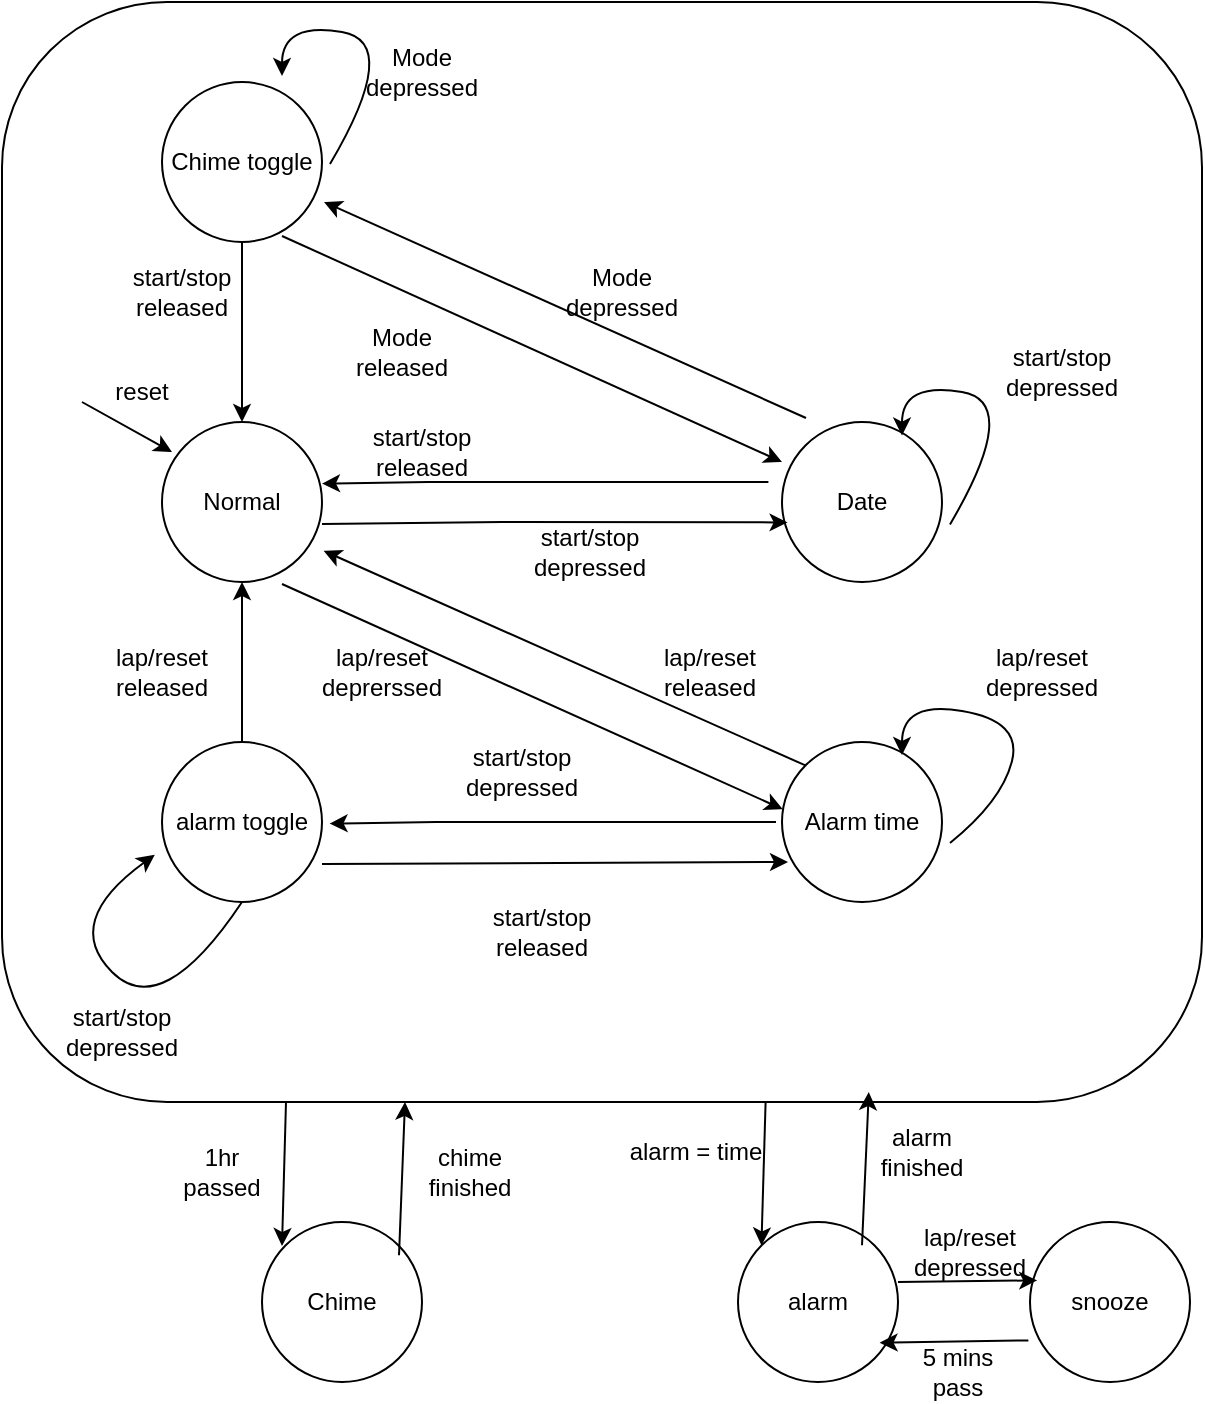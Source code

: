 <mxfile version="26.2.14" pages="8">
  <diagram name="Clock" id="SrITcYt6P2Hf2WY-g_ey">
    <mxGraphModel dx="1657" dy="1955" grid="1" gridSize="10" guides="1" tooltips="1" connect="1" arrows="1" fold="1" page="1" pageScale="1" pageWidth="827" pageHeight="1169" math="0" shadow="0">
      <root>
        <mxCell id="0" />
        <mxCell id="1" parent="0" />
        <mxCell id="ExR_sM3kbA9n7R7DFsC4-1" value="" style="rounded=1;whiteSpace=wrap;html=1;" parent="1" vertex="1">
          <mxGeometry x="130" y="-70" width="600" height="550" as="geometry" />
        </mxCell>
        <mxCell id="ExR_sM3kbA9n7R7DFsC4-2" value="Normal" style="ellipse;whiteSpace=wrap;html=1;aspect=fixed;" parent="1" vertex="1">
          <mxGeometry x="210" y="140" width="80" height="80" as="geometry" />
        </mxCell>
        <mxCell id="ExR_sM3kbA9n7R7DFsC4-3" value="Date" style="ellipse;whiteSpace=wrap;html=1;aspect=fixed;" parent="1" vertex="1">
          <mxGeometry x="520" y="140" width="80" height="80" as="geometry" />
        </mxCell>
        <mxCell id="ExR_sM3kbA9n7R7DFsC4-4" value="alarm toggle" style="ellipse;whiteSpace=wrap;html=1;aspect=fixed;" parent="1" vertex="1">
          <mxGeometry x="210" y="300" width="80" height="80" as="geometry" />
        </mxCell>
        <mxCell id="ExR_sM3kbA9n7R7DFsC4-5" value="Alarm time" style="ellipse;whiteSpace=wrap;html=1;aspect=fixed;" parent="1" vertex="1">
          <mxGeometry x="520" y="300" width="80" height="80" as="geometry" />
        </mxCell>
        <mxCell id="ExR_sM3kbA9n7R7DFsC4-6" value="" style="endArrow=classic;html=1;rounded=0;exitX=1;exitY=0.5;exitDx=0;exitDy=0;entryX=0.035;entryY=0.74;entryDx=0;entryDy=0;entryPerimeter=0;" parent="1" edge="1">
          <mxGeometry width="50" height="50" relative="1" as="geometry">
            <mxPoint x="290" y="191" as="sourcePoint" />
            <mxPoint x="522.8" y="190.2" as="targetPoint" />
            <Array as="points">
              <mxPoint x="380" y="190" />
            </Array>
          </mxGeometry>
        </mxCell>
        <mxCell id="ExR_sM3kbA9n7R7DFsC4-7" value="" style="endArrow=classic;html=1;rounded=0;entryX=1.085;entryY=0.385;entryDx=0;entryDy=0;entryPerimeter=0;" parent="1" edge="1">
          <mxGeometry width="50" height="50" relative="1" as="geometry">
            <mxPoint x="513.2" y="170" as="sourcePoint" />
            <mxPoint x="290.0" y="170.8" as="targetPoint" />
            <Array as="points">
              <mxPoint x="343.2" y="170" />
            </Array>
          </mxGeometry>
        </mxCell>
        <mxCell id="ExR_sM3kbA9n7R7DFsC4-8" value="start/stop depressed" style="text;html=1;align=center;verticalAlign=middle;whiteSpace=wrap;rounded=0;" parent="1" vertex="1">
          <mxGeometry x="394" y="190" width="60" height="30" as="geometry" />
        </mxCell>
        <mxCell id="ExR_sM3kbA9n7R7DFsC4-9" value="reset" style="text;html=1;align=center;verticalAlign=middle;whiteSpace=wrap;rounded=0;" parent="1" vertex="1">
          <mxGeometry x="170" y="110" width="60" height="30" as="geometry" />
        </mxCell>
        <mxCell id="ExR_sM3kbA9n7R7DFsC4-10" value="" style="curved=1;endArrow=classic;html=1;rounded=0;exitX=1.05;exitY=0.64;exitDx=0;exitDy=0;exitPerimeter=0;entryX=0.75;entryY=0.085;entryDx=0;entryDy=0;entryPerimeter=0;" parent="1" source="ExR_sM3kbA9n7R7DFsC4-3" target="ExR_sM3kbA9n7R7DFsC4-3" edge="1">
          <mxGeometry width="50" height="50" relative="1" as="geometry">
            <mxPoint x="650" y="150" as="sourcePoint" />
            <mxPoint x="630" y="120" as="targetPoint" />
            <Array as="points">
              <mxPoint x="640" y="130" />
              <mxPoint x="580" y="120" />
            </Array>
          </mxGeometry>
        </mxCell>
        <mxCell id="ExR_sM3kbA9n7R7DFsC4-11" value="start/stop depressed" style="text;html=1;align=center;verticalAlign=middle;whiteSpace=wrap;rounded=0;" parent="1" vertex="1">
          <mxGeometry x="630" y="100" width="60" height="30" as="geometry" />
        </mxCell>
        <mxCell id="ExR_sM3kbA9n7R7DFsC4-12" value="" style="endArrow=classic;html=1;rounded=0;exitX=1;exitY=0.5;exitDx=0;exitDy=0;entryX=0.005;entryY=0.42;entryDx=0;entryDy=0;entryPerimeter=0;" parent="1" target="ExR_sM3kbA9n7R7DFsC4-5" edge="1">
          <mxGeometry width="50" height="50" relative="1" as="geometry">
            <mxPoint x="270" y="221" as="sourcePoint" />
            <mxPoint x="503" y="220" as="targetPoint" />
          </mxGeometry>
        </mxCell>
        <mxCell id="ExR_sM3kbA9n7R7DFsC4-13" value="" style="endArrow=classic;html=1;rounded=0;exitX=0;exitY=0;exitDx=0;exitDy=0;entryX=1.01;entryY=0.805;entryDx=0;entryDy=0;entryPerimeter=0;" parent="1" source="ExR_sM3kbA9n7R7DFsC4-5" target="ExR_sM3kbA9n7R7DFsC4-2" edge="1">
          <mxGeometry width="50" height="50" relative="1" as="geometry">
            <mxPoint x="280" y="231" as="sourcePoint" />
            <mxPoint x="530" y="350" as="targetPoint" />
          </mxGeometry>
        </mxCell>
        <mxCell id="ExR_sM3kbA9n7R7DFsC4-14" value="lap/reset deprerssed" style="text;html=1;align=center;verticalAlign=middle;whiteSpace=wrap;rounded=0;" parent="1" vertex="1">
          <mxGeometry x="290" y="250" width="60" height="30" as="geometry" />
        </mxCell>
        <mxCell id="ExR_sM3kbA9n7R7DFsC4-15" value="lap/reset released" style="text;html=1;align=center;verticalAlign=middle;whiteSpace=wrap;rounded=0;" parent="1" vertex="1">
          <mxGeometry x="453.5" y="250" width="60" height="30" as="geometry" />
        </mxCell>
        <mxCell id="ExR_sM3kbA9n7R7DFsC4-16" value="" style="endArrow=classic;html=1;rounded=0;exitX=1;exitY=0.5;exitDx=0;exitDy=0;entryX=0.035;entryY=0.74;entryDx=0;entryDy=0;entryPerimeter=0;" parent="1" edge="1">
          <mxGeometry width="50" height="50" relative="1" as="geometry">
            <mxPoint x="290" y="361" as="sourcePoint" />
            <mxPoint x="523" y="360" as="targetPoint" />
          </mxGeometry>
        </mxCell>
        <mxCell id="ExR_sM3kbA9n7R7DFsC4-17" value="" style="endArrow=classic;html=1;rounded=0;entryX=1.085;entryY=0.385;entryDx=0;entryDy=0;entryPerimeter=0;" parent="1" edge="1">
          <mxGeometry width="50" height="50" relative="1" as="geometry">
            <mxPoint x="517" y="340" as="sourcePoint" />
            <mxPoint x="293.8" y="340.8" as="targetPoint" />
            <Array as="points">
              <mxPoint x="347" y="340" />
            </Array>
          </mxGeometry>
        </mxCell>
        <mxCell id="ExR_sM3kbA9n7R7DFsC4-18" value="start/stop depressed" style="text;html=1;align=center;verticalAlign=middle;whiteSpace=wrap;rounded=0;" parent="1" vertex="1">
          <mxGeometry x="360" y="300" width="60" height="30" as="geometry" />
        </mxCell>
        <mxCell id="ExR_sM3kbA9n7R7DFsC4-19" value="alarm = time" style="text;html=1;align=center;verticalAlign=middle;whiteSpace=wrap;rounded=0;" parent="1" vertex="1">
          <mxGeometry x="440" y="490" width="74" height="30" as="geometry" />
        </mxCell>
        <mxCell id="ExR_sM3kbA9n7R7DFsC4-20" value="" style="curved=1;endArrow=classic;html=1;rounded=0;exitX=1.05;exitY=0.64;exitDx=0;exitDy=0;exitPerimeter=0;entryX=0.75;entryY=0.085;entryDx=0;entryDy=0;entryPerimeter=0;" parent="1" edge="1">
          <mxGeometry width="50" height="50" relative="1" as="geometry">
            <mxPoint x="604" y="350.5" as="sourcePoint" />
            <mxPoint x="580" y="306.5" as="targetPoint" />
            <Array as="points">
              <mxPoint x="630" y="329.5" />
              <mxPoint x="640" y="289.5" />
              <mxPoint x="580" y="279.5" />
            </Array>
          </mxGeometry>
        </mxCell>
        <mxCell id="ExR_sM3kbA9n7R7DFsC4-21" value="lap/reset depressed" style="text;html=1;align=center;verticalAlign=middle;whiteSpace=wrap;rounded=0;" parent="1" vertex="1">
          <mxGeometry x="620" y="250" width="60" height="30" as="geometry" />
        </mxCell>
        <mxCell id="ExR_sM3kbA9n7R7DFsC4-22" value="" style="endArrow=classic;html=1;rounded=0;entryX=0.5;entryY=1;entryDx=0;entryDy=0;exitX=0.5;exitY=0;exitDx=0;exitDy=0;" parent="1" source="ExR_sM3kbA9n7R7DFsC4-4" target="ExR_sM3kbA9n7R7DFsC4-2" edge="1">
          <mxGeometry width="50" height="50" relative="1" as="geometry">
            <mxPoint x="240" y="300" as="sourcePoint" />
            <mxPoint x="290" y="250" as="targetPoint" />
          </mxGeometry>
        </mxCell>
        <mxCell id="ExR_sM3kbA9n7R7DFsC4-23" value="lap/reset released" style="text;html=1;align=center;verticalAlign=middle;whiteSpace=wrap;rounded=0;" parent="1" vertex="1">
          <mxGeometry x="180" y="250" width="60" height="30" as="geometry" />
        </mxCell>
        <mxCell id="ExR_sM3kbA9n7R7DFsC4-24" value="" style="curved=1;endArrow=classic;html=1;rounded=0;entryX=-0.045;entryY=0.705;entryDx=0;entryDy=0;entryPerimeter=0;exitX=0.5;exitY=1;exitDx=0;exitDy=0;" parent="1" source="ExR_sM3kbA9n7R7DFsC4-4" target="ExR_sM3kbA9n7R7DFsC4-4" edge="1">
          <mxGeometry width="50" height="50" relative="1" as="geometry">
            <mxPoint x="260" y="390" as="sourcePoint" />
            <mxPoint x="160" y="417" as="targetPoint" />
            <Array as="points">
              <mxPoint x="210" y="440" />
              <mxPoint x="160" y="390" />
            </Array>
          </mxGeometry>
        </mxCell>
        <mxCell id="ExR_sM3kbA9n7R7DFsC4-25" value="start/stop depressed" style="text;html=1;align=center;verticalAlign=middle;whiteSpace=wrap;rounded=0;" parent="1" vertex="1">
          <mxGeometry x="160" y="430" width="60" height="30" as="geometry" />
        </mxCell>
        <mxCell id="ExR_sM3kbA9n7R7DFsC4-26" value="" style="endArrow=classic;html=1;rounded=0;" parent="1" edge="1">
          <mxGeometry width="50" height="50" relative="1" as="geometry">
            <mxPoint x="170" y="130" as="sourcePoint" />
            <mxPoint x="215" y="155" as="targetPoint" />
          </mxGeometry>
        </mxCell>
        <mxCell id="ExR_sM3kbA9n7R7DFsC4-27" value="Mode released" style="text;html=1;align=center;verticalAlign=middle;whiteSpace=wrap;rounded=0;" parent="1" vertex="1">
          <mxGeometry x="300" y="90" width="60" height="30" as="geometry" />
        </mxCell>
        <mxCell id="ExR_sM3kbA9n7R7DFsC4-28" value="alarm" style="ellipse;whiteSpace=wrap;html=1;aspect=fixed;" parent="1" vertex="1">
          <mxGeometry x="498" y="540" width="80" height="80" as="geometry" />
        </mxCell>
        <mxCell id="ExR_sM3kbA9n7R7DFsC4-29" value="" style="endArrow=classic;html=1;rounded=0;exitX=0.463;exitY=1;exitDx=0;exitDy=0;exitPerimeter=0;entryX=0;entryY=0;entryDx=0;entryDy=0;" parent="1" target="ExR_sM3kbA9n7R7DFsC4-28" edge="1">
          <mxGeometry width="50" height="50" relative="1" as="geometry">
            <mxPoint x="511.8" y="480" as="sourcePoint" />
            <mxPoint x="584" y="360" as="targetPoint" />
          </mxGeometry>
        </mxCell>
        <mxCell id="ExR_sM3kbA9n7R7DFsC4-30" value="" style="endArrow=classic;html=1;rounded=0;exitX=0.85;exitY=0.02;exitDx=0;exitDy=0;exitPerimeter=0;entryX=0.549;entryY=0.991;entryDx=0;entryDy=0;entryPerimeter=0;" parent="1" edge="1">
          <mxGeometry width="50" height="50" relative="1" as="geometry">
            <mxPoint x="560" y="551.6" as="sourcePoint" />
            <mxPoint x="563.4" y="475.05" as="targetPoint" />
          </mxGeometry>
        </mxCell>
        <mxCell id="ExR_sM3kbA9n7R7DFsC4-31" value="snooze" style="ellipse;whiteSpace=wrap;html=1;aspect=fixed;" parent="1" vertex="1">
          <mxGeometry x="644" y="540" width="80" height="80" as="geometry" />
        </mxCell>
        <mxCell id="ExR_sM3kbA9n7R7DFsC4-32" value="" style="endArrow=classic;html=1;rounded=0;entryX=0.045;entryY=0.365;entryDx=0;entryDy=0;entryPerimeter=0;" parent="1" target="ExR_sM3kbA9n7R7DFsC4-31" edge="1">
          <mxGeometry width="50" height="50" relative="1" as="geometry">
            <mxPoint x="578" y="570" as="sourcePoint" />
            <mxPoint x="628" y="520" as="targetPoint" />
          </mxGeometry>
        </mxCell>
        <mxCell id="ExR_sM3kbA9n7R7DFsC4-33" value="" style="endArrow=classic;html=1;rounded=0;entryX=0.885;entryY=0.755;entryDx=0;entryDy=0;entryPerimeter=0;exitX=-0.01;exitY=0.74;exitDx=0;exitDy=0;exitPerimeter=0;" parent="1" source="ExR_sM3kbA9n7R7DFsC4-31" target="ExR_sM3kbA9n7R7DFsC4-28" edge="1">
          <mxGeometry width="50" height="50" relative="1" as="geometry">
            <mxPoint x="588" y="580" as="sourcePoint" />
            <mxPoint x="658" y="579" as="targetPoint" />
          </mxGeometry>
        </mxCell>
        <mxCell id="ExR_sM3kbA9n7R7DFsC4-34" value="Chime toggle" style="ellipse;whiteSpace=wrap;html=1;aspect=fixed;" parent="1" vertex="1">
          <mxGeometry x="210" y="-30" width="80" height="80" as="geometry" />
        </mxCell>
        <mxCell id="ExR_sM3kbA9n7R7DFsC4-35" value="" style="endArrow=classic;html=1;rounded=0;exitX=1;exitY=0.5;exitDx=0;exitDy=0;entryX=0.005;entryY=0.42;entryDx=0;entryDy=0;entryPerimeter=0;" parent="1" edge="1">
          <mxGeometry width="50" height="50" relative="1" as="geometry">
            <mxPoint x="270" y="47" as="sourcePoint" />
            <mxPoint x="520" y="160" as="targetPoint" />
          </mxGeometry>
        </mxCell>
        <mxCell id="ExR_sM3kbA9n7R7DFsC4-36" value="" style="endArrow=classic;html=1;rounded=0;exitX=0;exitY=0;exitDx=0;exitDy=0;entryX=1.01;entryY=0.805;entryDx=0;entryDy=0;entryPerimeter=0;" parent="1" edge="1">
          <mxGeometry width="50" height="50" relative="1" as="geometry">
            <mxPoint x="532" y="138" as="sourcePoint" />
            <mxPoint x="291" y="30" as="targetPoint" />
          </mxGeometry>
        </mxCell>
        <mxCell id="ExR_sM3kbA9n7R7DFsC4-37" value="" style="endArrow=classic;html=1;rounded=0;exitX=0.5;exitY=1;exitDx=0;exitDy=0;" parent="1" source="ExR_sM3kbA9n7R7DFsC4-34" edge="1">
          <mxGeometry width="50" height="50" relative="1" as="geometry">
            <mxPoint x="250" y="310" as="sourcePoint" />
            <mxPoint x="250" y="140" as="targetPoint" />
          </mxGeometry>
        </mxCell>
        <mxCell id="ExR_sM3kbA9n7R7DFsC4-38" value="" style="curved=1;endArrow=classic;html=1;rounded=0;exitX=1.05;exitY=0.64;exitDx=0;exitDy=0;exitPerimeter=0;entryX=0.75;entryY=0.085;entryDx=0;entryDy=0;entryPerimeter=0;" parent="1" edge="1">
          <mxGeometry width="50" height="50" relative="1" as="geometry">
            <mxPoint x="294" y="11" as="sourcePoint" />
            <mxPoint x="270" y="-33" as="targetPoint" />
            <Array as="points">
              <mxPoint x="330" y="-50" />
              <mxPoint x="270" y="-60" />
            </Array>
          </mxGeometry>
        </mxCell>
        <mxCell id="ExR_sM3kbA9n7R7DFsC4-39" value="start/stop released" style="text;html=1;align=center;verticalAlign=middle;whiteSpace=wrap;rounded=0;" parent="1" vertex="1">
          <mxGeometry x="310" y="140" width="60" height="30" as="geometry" />
        </mxCell>
        <mxCell id="ExR_sM3kbA9n7R7DFsC4-40" value="Mode depressed" style="text;html=1;align=center;verticalAlign=middle;whiteSpace=wrap;rounded=0;" parent="1" vertex="1">
          <mxGeometry x="410" y="60" width="60" height="30" as="geometry" />
        </mxCell>
        <mxCell id="ExR_sM3kbA9n7R7DFsC4-41" value="Mode depressed" style="text;html=1;align=center;verticalAlign=middle;whiteSpace=wrap;rounded=0;" parent="1" vertex="1">
          <mxGeometry x="310" y="-50" width="60" height="30" as="geometry" />
        </mxCell>
        <mxCell id="ExR_sM3kbA9n7R7DFsC4-42" value="start/stop released" style="text;html=1;align=center;verticalAlign=middle;whiteSpace=wrap;rounded=0;" parent="1" vertex="1">
          <mxGeometry x="190" y="60" width="60" height="30" as="geometry" />
        </mxCell>
        <mxCell id="ExR_sM3kbA9n7R7DFsC4-43" value="Chime" style="ellipse;whiteSpace=wrap;html=1;aspect=fixed;" parent="1" vertex="1">
          <mxGeometry x="260" y="540" width="80" height="80" as="geometry" />
        </mxCell>
        <mxCell id="ExR_sM3kbA9n7R7DFsC4-44" value="" style="endArrow=classic;html=1;rounded=0;exitX=0.463;exitY=1;exitDx=0;exitDy=0;exitPerimeter=0;entryX=0;entryY=0;entryDx=0;entryDy=0;" parent="1" edge="1">
          <mxGeometry width="50" height="50" relative="1" as="geometry">
            <mxPoint x="272" y="480" as="sourcePoint" />
            <mxPoint x="270" y="552" as="targetPoint" />
          </mxGeometry>
        </mxCell>
        <mxCell id="ExR_sM3kbA9n7R7DFsC4-45" value="" style="endArrow=classic;html=1;rounded=0;exitX=0.85;exitY=0.02;exitDx=0;exitDy=0;exitPerimeter=0;entryX=0.549;entryY=0.991;entryDx=0;entryDy=0;entryPerimeter=0;" parent="1" edge="1">
          <mxGeometry width="50" height="50" relative="1" as="geometry">
            <mxPoint x="328.5" y="556.6" as="sourcePoint" />
            <mxPoint x="331.5" y="480" as="targetPoint" />
          </mxGeometry>
        </mxCell>
        <mxCell id="ExR_sM3kbA9n7R7DFsC4-46" value="start/stop released" style="text;html=1;align=center;verticalAlign=middle;whiteSpace=wrap;rounded=0;" parent="1" vertex="1">
          <mxGeometry x="370" y="380" width="60" height="30" as="geometry" />
        </mxCell>
        <mxCell id="ExR_sM3kbA9n7R7DFsC4-47" value="1hr passed" style="text;html=1;align=center;verticalAlign=middle;whiteSpace=wrap;rounded=0;" parent="1" vertex="1">
          <mxGeometry x="210" y="500" width="60" height="30" as="geometry" />
        </mxCell>
        <mxCell id="ExR_sM3kbA9n7R7DFsC4-48" value="chime finished" style="text;html=1;align=center;verticalAlign=middle;whiteSpace=wrap;rounded=0;" parent="1" vertex="1">
          <mxGeometry x="334" y="500" width="60" height="30" as="geometry" />
        </mxCell>
        <mxCell id="ExR_sM3kbA9n7R7DFsC4-49" value="alarm finished" style="text;html=1;align=center;verticalAlign=middle;whiteSpace=wrap;rounded=0;" parent="1" vertex="1">
          <mxGeometry x="560" y="490" width="60" height="30" as="geometry" />
        </mxCell>
        <mxCell id="ExR_sM3kbA9n7R7DFsC4-50" value="lap/reset depressed" style="text;html=1;align=center;verticalAlign=middle;whiteSpace=wrap;rounded=0;" parent="1" vertex="1">
          <mxGeometry x="584" y="540" width="60" height="30" as="geometry" />
        </mxCell>
        <mxCell id="ExR_sM3kbA9n7R7DFsC4-51" value="5 mins pass" style="text;html=1;align=center;verticalAlign=middle;whiteSpace=wrap;rounded=0;" parent="1" vertex="1">
          <mxGeometry x="578" y="600" width="60" height="30" as="geometry" />
        </mxCell>
      </root>
    </mxGraphModel>
  </diagram>
  <diagram name="stopwatch" id="CCUNE18ASOcdio0mM2yr">
    <mxGraphModel grid="1" page="1" gridSize="10" guides="1" tooltips="1" connect="1" arrows="1" fold="1" pageScale="1" pageWidth="827" pageHeight="1169" math="0" shadow="0">
      <root>
        <mxCell id="0" />
        <mxCell id="1" parent="0" />
        <mxCell id="ngeOBPJPC7xrpz5gcQyD-1" value="Chrono Mode" style="ellipse;whiteSpace=wrap;html=1;aspect=fixed;" parent="1" vertex="1">
          <mxGeometry x="170" y="100" width="80" height="80" as="geometry" />
        </mxCell>
        <mxCell id="ngeOBPJPC7xrpz5gcQyD-2" value="Counting" style="ellipse;whiteSpace=wrap;html=1;aspect=fixed;" parent="1" vertex="1">
          <mxGeometry x="480" y="100" width="80" height="80" as="geometry" />
        </mxCell>
        <mxCell id="ngeOBPJPC7xrpz5gcQyD-3" value="Stopped" style="ellipse;whiteSpace=wrap;html=1;aspect=fixed;" parent="1" vertex="1">
          <mxGeometry x="790" y="100" width="80" height="80" as="geometry" />
        </mxCell>
        <mxCell id="ngeOBPJPC7xrpz5gcQyD-4" value="Lap" style="ellipse;whiteSpace=wrap;html=1;aspect=fixed;" parent="1" vertex="1">
          <mxGeometry x="480" y="260" width="80" height="80" as="geometry" />
        </mxCell>
        <mxCell id="ngeOBPJPC7xrpz5gcQyD-5" value="Start/Stop Low to High" style="endArrow=classic;html=1;rounded=0;exitX=1;exitY=0.5;exitDx=0;exitDy=0;entryX=0;entryY=0.5;entryDx=0;entryDy=0;" parent="1" edge="1">
          <mxGeometry width="50" height="50" relative="1" as="geometry">
            <mxPoint x="250" y="139.5" as="sourcePoint" />
            <mxPoint x="480" y="139.5" as="targetPoint" />
          </mxGeometry>
        </mxCell>
        <mxCell id="ngeOBPJPC7xrpz5gcQyD-6" value="Start Stop Low to High" style="endArrow=classic;html=1;rounded=0;exitX=1;exitY=0.5;exitDx=0;exitDy=0;entryX=0;entryY=0.5;entryDx=0;entryDy=0;" parent="1" edge="1">
          <mxGeometry width="50" height="50" relative="1" as="geometry">
            <mxPoint x="560" y="170" as="sourcePoint" />
            <mxPoint x="790" y="170" as="targetPoint" />
          </mxGeometry>
        </mxCell>
        <mxCell id="ngeOBPJPC7xrpz5gcQyD-8" value="Start Stop Low to High" style="endArrow=classic;html=1;rounded=0;exitX=1;exitY=0.5;exitDx=0;exitDy=0;entryX=0;entryY=0.5;entryDx=0;entryDy=0;" parent="1" edge="1">
          <mxGeometry width="50" height="50" relative="1" as="geometry">
            <mxPoint x="790" y="110" as="sourcePoint" />
            <mxPoint x="560" y="110" as="targetPoint" />
          </mxGeometry>
        </mxCell>
        <mxCell id="H4vyHn_uimje9fcxOapJ-2" value="Lap/Reset Button Low to High" style="endArrow=classic;html=1;rounded=0;exitX=1;exitY=0.5;exitDx=0;exitDy=0;entryX=0.5;entryY=0;entryDx=0;entryDy=0;" edge="1" parent="1" target="ngeOBPJPC7xrpz5gcQyD-4">
          <mxGeometry width="50" height="50" relative="1" as="geometry">
            <mxPoint x="520" y="180" as="sourcePoint" />
            <mxPoint x="750" y="180" as="targetPoint" />
          </mxGeometry>
        </mxCell>
        <mxCell id="H4vyHn_uimje9fcxOapJ-3" value="Lap/Reset Button Low to High" style="curved=1;endArrow=classic;html=1;rounded=0;exitX=0;exitY=0.5;exitDx=0;exitDy=0;entryX=0;entryY=1;entryDx=0;entryDy=0;" edge="1" parent="1" source="ngeOBPJPC7xrpz5gcQyD-4" target="ngeOBPJPC7xrpz5gcQyD-4">
          <mxGeometry x="-0.287" y="-22" width="50" height="50" relative="1" as="geometry">
            <mxPoint x="700" y="410" as="sourcePoint" />
            <mxPoint x="750" y="360" as="targetPoint" />
            <Array as="points">
              <mxPoint x="420" y="320" />
              <mxPoint x="492" y="360" />
            </Array>
            <mxPoint x="-9" y="-9" as="offset" />
          </mxGeometry>
        </mxCell>
        <mxCell id="H4vyHn_uimje9fcxOapJ-5" value="Lap/Reset Button Low to High" style="curved=1;endArrow=classic;html=1;rounded=0;exitX=0.5;exitY=0;exitDx=0;exitDy=0;entryX=0.5;entryY=0;entryDx=0;entryDy=0;" edge="1" parent="1" source="ngeOBPJPC7xrpz5gcQyD-3" target="ngeOBPJPC7xrpz5gcQyD-1">
          <mxGeometry width="50" height="50" relative="1" as="geometry">
            <mxPoint x="430" y="110" as="sourcePoint" />
            <mxPoint x="480" y="60" as="targetPoint" />
            <Array as="points">
              <mxPoint x="640" y="40" />
              <mxPoint x="400" y="40" />
            </Array>
          </mxGeometry>
        </mxCell>
        <mxCell id="H4vyHn_uimje9fcxOapJ-6" value="Reset" style="endArrow=classic;html=1;rounded=0;entryX=0;entryY=0;entryDx=0;entryDy=0;" edge="1" parent="1" target="ngeOBPJPC7xrpz5gcQyD-1">
          <mxGeometry width="50" height="50" relative="1" as="geometry">
            <mxPoint x="160" y="30" as="sourcePoint" />
            <mxPoint x="590" y="150" as="targetPoint" />
          </mxGeometry>
        </mxCell>
        <mxCell id="H4vyHn_uimje9fcxOapJ-8" value="Lap/Reset Button Low to High" style="curved=1;endArrow=classic;html=1;rounded=0;exitX=0;exitY=0.5;exitDx=0;exitDy=0;entryX=0;entryY=1;entryDx=0;entryDy=0;" edge="1" parent="1">
          <mxGeometry x="-0.287" y="-22" width="50" height="50" relative="1" as="geometry">
            <mxPoint x="170" y="140" as="sourcePoint" />
            <mxPoint x="182" y="168" as="targetPoint" />
            <Array as="points">
              <mxPoint x="110" y="160" />
              <mxPoint x="182" y="200" />
            </Array>
            <mxPoint x="-9" y="-9" as="offset" />
          </mxGeometry>
        </mxCell>
        <mxCell id="H4vyHn_uimje9fcxOapJ-9" value="" style="curved=1;endArrow=classic;html=1;rounded=0;entryX=0.5;entryY=1;entryDx=0;entryDy=0;" edge="1" parent="1" target="ngeOBPJPC7xrpz5gcQyD-3">
          <mxGeometry width="50" height="50" relative="1" as="geometry">
            <mxPoint x="560" y="300" as="sourcePoint" />
            <mxPoint x="610" y="250" as="targetPoint" />
            <Array as="points">
              <mxPoint x="610" y="300" />
              <mxPoint x="720" y="300" />
              <mxPoint x="830" y="280" />
            </Array>
          </mxGeometry>
        </mxCell>
        <mxCell id="H4vyHn_uimje9fcxOapJ-10" value="Start/Stop Low to High" style="edgeLabel;html=1;align=center;verticalAlign=middle;resizable=0;points=[];" connectable="0" vertex="1" parent="H4vyHn_uimje9fcxOapJ-9">
          <mxGeometry x="-0.336" y="1" relative="1" as="geometry">
            <mxPoint as="offset" />
          </mxGeometry>
        </mxCell>
      </root>
    </mxGraphModel>
  </diagram>
  <diagram name="Time/Calendar/ Alarm setting " id="k8--nj5uaTtl9liO1McI">
    <mxGraphModel dx="1657" dy="786" grid="1" gridSize="10" guides="1" tooltips="1" connect="1" arrows="1" fold="1" page="1" pageScale="1" pageWidth="827" pageHeight="1169" math="0" shadow="0">
      <root>
        <mxCell id="0" />
        <mxCell id="1" parent="0" />
        <mxCell id="11mAeGLivwFjManCRwx3-17" value="" style="rounded=1;whiteSpace=wrap;html=1;" parent="1" vertex="1">
          <mxGeometry x="78.75" y="150" width="701.25" height="360" as="geometry" />
        </mxCell>
        <mxCell id="H-pp2MTDAGIDneQ5Eigu-1" value="Hour set" style="ellipse;whiteSpace=wrap;html=1;" parent="1" vertex="1">
          <mxGeometry x="100" y="170" width="90" height="80" as="geometry" />
        </mxCell>
        <mxCell id="zARSSNjQbT7tFTL6vh5e-1" value="Min set" style="ellipse;whiteSpace=wrap;html=1;" parent="1" vertex="1">
          <mxGeometry x="390" y="170" width="90" height="80" as="geometry" />
        </mxCell>
        <mxCell id="zARSSNjQbT7tFTL6vh5e-2" value="Weekday set" style="ellipse;whiteSpace=wrap;html=1;" parent="1" vertex="1">
          <mxGeometry x="640" y="170" width="90" height="80" as="geometry" />
        </mxCell>
        <mxCell id="zARSSNjQbT7tFTL6vh5e-3" value="Day set" style="ellipse;whiteSpace=wrap;html=1;" parent="1" vertex="1">
          <mxGeometry x="180" y="420" width="90" height="80" as="geometry" />
        </mxCell>
        <mxCell id="zARSSNjQbT7tFTL6vh5e-4" value="Month set" style="ellipse;whiteSpace=wrap;html=1;" parent="1" vertex="1">
          <mxGeometry x="590" y="420" width="90" height="80" as="geometry" />
        </mxCell>
        <mxCell id="zARSSNjQbT7tFTL6vh5e-19" value="increment" style="ellipse;whiteSpace=wrap;html=1;aspect=fixed;" parent="1" vertex="1">
          <mxGeometry x="395" y="320" width="80" height="80" as="geometry" />
        </mxCell>
        <mxCell id="pCYLVhav_0SDCwS-oHUP-4" value="" style="endArrow=classic;html=1;rounded=0;exitX=1;exitY=0;exitDx=0;exitDy=0;entryX=0;entryY=0;entryDx=0;entryDy=0;" parent="1" source="H-pp2MTDAGIDneQ5Eigu-1" target="zARSSNjQbT7tFTL6vh5e-1" edge="1">
          <mxGeometry width="50" height="50" relative="1" as="geometry">
            <mxPoint x="490" y="350" as="sourcePoint" />
            <mxPoint x="540" y="300" as="targetPoint" />
          </mxGeometry>
        </mxCell>
        <mxCell id="O4wtueXs43wgSQLD0H9I-12" value="Lap/Reset pressed" style="edgeLabel;html=1;align=center;verticalAlign=middle;resizable=0;points=[];" parent="pCYLVhav_0SDCwS-oHUP-4" vertex="1" connectable="0">
          <mxGeometry x="-0.291" y="-1" relative="1" as="geometry">
            <mxPoint x="15" as="offset" />
          </mxGeometry>
        </mxCell>
        <mxCell id="pCYLVhav_0SDCwS-oHUP-5" value="" style="endArrow=classic;html=1;rounded=0;exitX=1;exitY=0;exitDx=0;exitDy=0;entryX=0;entryY=0;entryDx=0;entryDy=0;" parent="1" source="zARSSNjQbT7tFTL6vh5e-1" target="zARSSNjQbT7tFTL6vh5e-2" edge="1">
          <mxGeometry width="50" height="50" relative="1" as="geometry">
            <mxPoint x="490" y="350" as="sourcePoint" />
            <mxPoint x="540" y="300" as="targetPoint" />
          </mxGeometry>
        </mxCell>
        <mxCell id="O4wtueXs43wgSQLD0H9I-13" value="Lap/Reset pressed" style="edgeLabel;html=1;align=center;verticalAlign=middle;resizable=0;points=[];" parent="pCYLVhav_0SDCwS-oHUP-5" vertex="1" connectable="0">
          <mxGeometry x="0.067" y="-1" relative="1" as="geometry">
            <mxPoint x="-4" as="offset" />
          </mxGeometry>
        </mxCell>
        <mxCell id="pCYLVhav_0SDCwS-oHUP-6" value="" style="endArrow=classic;html=1;rounded=0;exitX=1;exitY=1;exitDx=0;exitDy=0;entryX=1;entryY=0.5;entryDx=0;entryDy=0;" parent="1" source="zARSSNjQbT7tFTL6vh5e-2" target="zARSSNjQbT7tFTL6vh5e-4" edge="1">
          <mxGeometry width="50" height="50" relative="1" as="geometry">
            <mxPoint x="550" y="390" as="sourcePoint" />
            <mxPoint x="600" y="340" as="targetPoint" />
          </mxGeometry>
        </mxCell>
        <mxCell id="O4wtueXs43wgSQLD0H9I-14" value="Lap/Reset pressed" style="edgeLabel;html=1;align=center;verticalAlign=middle;resizable=0;points=[];" parent="pCYLVhav_0SDCwS-oHUP-6" vertex="1" connectable="0">
          <mxGeometry x="0.012" relative="1" as="geometry">
            <mxPoint as="offset" />
          </mxGeometry>
        </mxCell>
        <mxCell id="pCYLVhav_0SDCwS-oHUP-7" value="" style="endArrow=classic;html=1;rounded=0;exitX=0;exitY=1;exitDx=0;exitDy=0;entryX=1;entryY=1;entryDx=0;entryDy=0;" parent="1" source="zARSSNjQbT7tFTL6vh5e-4" target="zARSSNjQbT7tFTL6vh5e-3" edge="1">
          <mxGeometry width="50" height="50" relative="1" as="geometry">
            <mxPoint x="490" y="390" as="sourcePoint" />
            <mxPoint x="540" y="340" as="targetPoint" />
          </mxGeometry>
        </mxCell>
        <mxCell id="O4wtueXs43wgSQLD0H9I-15" value="Lap/Reset pressed" style="edgeLabel;html=1;align=center;verticalAlign=middle;resizable=0;points=[];" parent="pCYLVhav_0SDCwS-oHUP-7" vertex="1" connectable="0">
          <mxGeometry x="-0.01" relative="1" as="geometry">
            <mxPoint as="offset" />
          </mxGeometry>
        </mxCell>
        <mxCell id="pCYLVhav_0SDCwS-oHUP-8" value="" style="endArrow=classic;html=1;rounded=0;exitX=0;exitY=0.5;exitDx=0;exitDy=0;entryX=0;entryY=1;entryDx=0;entryDy=0;" parent="1" source="zARSSNjQbT7tFTL6vh5e-3" target="H-pp2MTDAGIDneQ5Eigu-1" edge="1">
          <mxGeometry width="50" height="50" relative="1" as="geometry">
            <mxPoint x="400" y="390" as="sourcePoint" />
            <mxPoint x="450" y="340" as="targetPoint" />
          </mxGeometry>
        </mxCell>
        <mxCell id="O4wtueXs43wgSQLD0H9I-16" value="Lap/Reset pressed" style="edgeLabel;html=1;align=center;verticalAlign=middle;resizable=0;points=[];" parent="pCYLVhav_0SDCwS-oHUP-8" vertex="1" connectable="0">
          <mxGeometry x="0.076" y="2" relative="1" as="geometry">
            <mxPoint as="offset" />
          </mxGeometry>
        </mxCell>
        <mxCell id="O4wtueXs43wgSQLD0H9I-1" value="" style="endArrow=classic;html=1;rounded=0;exitX=1;exitY=0.5;exitDx=0;exitDy=0;entryX=0.088;entryY=0.254;entryDx=0;entryDy=0;entryPerimeter=0;" parent="1" source="H-pp2MTDAGIDneQ5Eigu-1" target="zARSSNjQbT7tFTL6vh5e-19" edge="1">
          <mxGeometry width="50" height="50" relative="1" as="geometry">
            <mxPoint x="290.0" y="250.0" as="sourcePoint" />
            <mxPoint x="427.201" y="346.385" as="targetPoint" />
          </mxGeometry>
        </mxCell>
        <mxCell id="O4wtueXs43wgSQLD0H9I-24" value="Start/Stop Pressed" style="edgeLabel;html=1;align=center;verticalAlign=middle;resizable=0;points=[];" parent="O4wtueXs43wgSQLD0H9I-1" vertex="1" connectable="0">
          <mxGeometry x="-0.413" relative="1" as="geometry">
            <mxPoint x="28" as="offset" />
          </mxGeometry>
        </mxCell>
        <mxCell id="O4wtueXs43wgSQLD0H9I-3" value="" style="endArrow=classic;html=1;rounded=0;exitX=0;exitY=0.5;exitDx=0;exitDy=0;" parent="1" source="zARSSNjQbT7tFTL6vh5e-19" target="H-pp2MTDAGIDneQ5Eigu-1" edge="1">
          <mxGeometry width="50" height="50" relative="1" as="geometry">
            <mxPoint x="550" y="380" as="sourcePoint" />
            <mxPoint x="600" y="330" as="targetPoint" />
          </mxGeometry>
        </mxCell>
        <mxCell id="O4wtueXs43wgSQLD0H9I-17" value="Start/Stop Released" style="edgeLabel;html=1;align=center;verticalAlign=middle;resizable=0;points=[];" parent="O4wtueXs43wgSQLD0H9I-3" vertex="1" connectable="0">
          <mxGeometry x="-0.042" y="1" relative="1" as="geometry">
            <mxPoint x="-20" as="offset" />
          </mxGeometry>
        </mxCell>
        <mxCell id="O4wtueXs43wgSQLD0H9I-4" value="" style="endArrow=classic;html=1;rounded=0;exitX=0.567;exitY=0.004;exitDx=0;exitDy=0;entryX=0.038;entryY=0.663;entryDx=0;entryDy=0;entryPerimeter=0;exitPerimeter=0;" parent="1" source="zARSSNjQbT7tFTL6vh5e-3" target="zARSSNjQbT7tFTL6vh5e-19" edge="1">
          <mxGeometry width="50" height="50" relative="1" as="geometry">
            <mxPoint x="550" y="380" as="sourcePoint" />
            <mxPoint x="600" y="330" as="targetPoint" />
          </mxGeometry>
        </mxCell>
        <mxCell id="O4wtueXs43wgSQLD0H9I-27" value="Start/Stop Pressed" style="edgeLabel;html=1;align=center;verticalAlign=middle;resizable=0;points=[];" parent="O4wtueXs43wgSQLD0H9I-4" vertex="1" connectable="0">
          <mxGeometry x="-0.275" relative="1" as="geometry">
            <mxPoint x="28" y="-13" as="offset" />
          </mxGeometry>
        </mxCell>
        <mxCell id="O4wtueXs43wgSQLD0H9I-5" value="" style="endArrow=classic;html=1;rounded=0;exitX=0;exitY=1;exitDx=0;exitDy=0;entryX=1;entryY=0;entryDx=0;entryDy=0;" parent="1" source="zARSSNjQbT7tFTL6vh5e-19" target="zARSSNjQbT7tFTL6vh5e-3" edge="1">
          <mxGeometry width="50" height="50" relative="1" as="geometry">
            <mxPoint x="550" y="380" as="sourcePoint" />
            <mxPoint x="600" y="330" as="targetPoint" />
          </mxGeometry>
        </mxCell>
        <mxCell id="O4wtueXs43wgSQLD0H9I-19" value="Start/Stop Released" style="edgeLabel;html=1;align=center;verticalAlign=middle;resizable=0;points=[];" parent="O4wtueXs43wgSQLD0H9I-5" vertex="1" connectable="0">
          <mxGeometry x="0.002" y="1" relative="1" as="geometry">
            <mxPoint x="23" y="-1" as="offset" />
          </mxGeometry>
        </mxCell>
        <mxCell id="O4wtueXs43wgSQLD0H9I-6" value="" style="endArrow=classic;html=1;rounded=0;exitX=0.324;exitY=0.964;exitDx=0;exitDy=0;exitPerimeter=0;entryX=0.298;entryY=0.061;entryDx=0;entryDy=0;entryPerimeter=0;" parent="1" source="zARSSNjQbT7tFTL6vh5e-1" target="zARSSNjQbT7tFTL6vh5e-19" edge="1">
          <mxGeometry width="50" height="50" relative="1" as="geometry">
            <mxPoint x="420" y="290" as="sourcePoint" />
            <mxPoint x="420" y="320" as="targetPoint" />
          </mxGeometry>
        </mxCell>
        <mxCell id="O4wtueXs43wgSQLD0H9I-22" value="Start/Stop Pressed" style="edgeLabel;html=1;align=center;verticalAlign=middle;resizable=0;points=[];" parent="O4wtueXs43wgSQLD0H9I-6" vertex="1" connectable="0">
          <mxGeometry x="-0.16" y="-3" relative="1" as="geometry">
            <mxPoint x="-36" y="-9" as="offset" />
          </mxGeometry>
        </mxCell>
        <mxCell id="O4wtueXs43wgSQLD0H9I-7" value="" style="endArrow=classic;html=1;rounded=0;exitX=0.5;exitY=0;exitDx=0;exitDy=0;entryX=0.5;entryY=1;entryDx=0;entryDy=0;" parent="1" source="zARSSNjQbT7tFTL6vh5e-19" target="zARSSNjQbT7tFTL6vh5e-1" edge="1">
          <mxGeometry width="50" height="50" relative="1" as="geometry">
            <mxPoint x="480" y="350" as="sourcePoint" />
            <mxPoint x="530" y="300" as="targetPoint" />
          </mxGeometry>
        </mxCell>
        <mxCell id="O4wtueXs43wgSQLD0H9I-21" value="Start/Stop Released" style="edgeLabel;html=1;align=center;verticalAlign=middle;resizable=0;points=[];" parent="O4wtueXs43wgSQLD0H9I-7" vertex="1" connectable="0">
          <mxGeometry x="-0.055" y="1" relative="1" as="geometry">
            <mxPoint x="46" y="-17" as="offset" />
          </mxGeometry>
        </mxCell>
        <mxCell id="O4wtueXs43wgSQLD0H9I-8" value="" style="endArrow=classic;html=1;rounded=0;exitX=0;exitY=0.5;exitDx=0;exitDy=0;entryX=0.769;entryY=0.102;entryDx=0;entryDy=0;entryPerimeter=0;" parent="1" source="zARSSNjQbT7tFTL6vh5e-2" target="zARSSNjQbT7tFTL6vh5e-19" edge="1">
          <mxGeometry width="50" height="50" relative="1" as="geometry">
            <mxPoint x="573.85" y="250.0" as="sourcePoint" />
            <mxPoint x="460.004" y="325.781" as="targetPoint" />
          </mxGeometry>
        </mxCell>
        <mxCell id="O4wtueXs43wgSQLD0H9I-25" value="Start/Stop Pressed" style="edgeLabel;html=1;align=center;verticalAlign=middle;resizable=0;points=[];" parent="O4wtueXs43wgSQLD0H9I-8" vertex="1" connectable="0">
          <mxGeometry x="-0.136" y="-2" relative="1" as="geometry">
            <mxPoint x="1" y="-10" as="offset" />
          </mxGeometry>
        </mxCell>
        <mxCell id="O4wtueXs43wgSQLD0H9I-9" value="" style="endArrow=classic;html=1;rounded=0;entryX=0.065;entryY=0.785;entryDx=0;entryDy=0;exitX=0.955;exitY=0.288;exitDx=0;exitDy=0;exitPerimeter=0;entryPerimeter=0;" parent="1" source="zARSSNjQbT7tFTL6vh5e-19" target="zARSSNjQbT7tFTL6vh5e-2" edge="1">
          <mxGeometry width="50" height="50" relative="1" as="geometry">
            <mxPoint x="440" y="360" as="sourcePoint" />
            <mxPoint x="490" y="310" as="targetPoint" />
          </mxGeometry>
        </mxCell>
        <mxCell id="O4wtueXs43wgSQLD0H9I-20" value="Start/Stop Released" style="edgeLabel;html=1;align=center;verticalAlign=middle;resizable=0;points=[];" parent="O4wtueXs43wgSQLD0H9I-9" vertex="1" connectable="0">
          <mxGeometry x="-0.059" y="-1" relative="1" as="geometry">
            <mxPoint x="24" as="offset" />
          </mxGeometry>
        </mxCell>
        <mxCell id="O4wtueXs43wgSQLD0H9I-10" value="" style="endArrow=classic;html=1;rounded=0;entryX=0;entryY=0;entryDx=0;entryDy=0;exitX=0.938;exitY=0.75;exitDx=0;exitDy=0;exitPerimeter=0;" parent="1" source="zARSSNjQbT7tFTL6vh5e-19" target="zARSSNjQbT7tFTL6vh5e-4" edge="1">
          <mxGeometry width="50" height="50" relative="1" as="geometry">
            <mxPoint x="440" y="360" as="sourcePoint" />
            <mxPoint x="490" y="310" as="targetPoint" />
          </mxGeometry>
        </mxCell>
        <mxCell id="O4wtueXs43wgSQLD0H9I-18" value="Start/Stop Released" style="edgeLabel;html=1;align=center;verticalAlign=middle;resizable=0;points=[];" parent="O4wtueXs43wgSQLD0H9I-10" vertex="1" connectable="0">
          <mxGeometry x="0.077" y="1" relative="1" as="geometry">
            <mxPoint x="20" as="offset" />
          </mxGeometry>
        </mxCell>
        <mxCell id="O4wtueXs43wgSQLD0H9I-11" value="" style="endArrow=classic;html=1;rounded=0;entryX=0.734;entryY=0.922;entryDx=0;entryDy=0;entryPerimeter=0;exitX=0.036;exitY=0.34;exitDx=0;exitDy=0;exitPerimeter=0;" parent="1" source="zARSSNjQbT7tFTL6vh5e-4" target="zARSSNjQbT7tFTL6vh5e-19" edge="1">
          <mxGeometry width="50" height="50" relative="1" as="geometry">
            <mxPoint x="440" y="360" as="sourcePoint" />
            <mxPoint x="490" y="310" as="targetPoint" />
          </mxGeometry>
        </mxCell>
        <mxCell id="O4wtueXs43wgSQLD0H9I-26" value="Start/Stop Pressed" style="edgeLabel;html=1;align=center;verticalAlign=middle;resizable=0;points=[];" parent="O4wtueXs43wgSQLD0H9I-11" vertex="1" connectable="0">
          <mxGeometry x="0.356" y="3" relative="1" as="geometry">
            <mxPoint x="23" y="16" as="offset" />
          </mxGeometry>
        </mxCell>
        <mxCell id="BPBrsjFt9Cp8r1aZwpA5-1" value="" style="endArrow=classic;html=1;rounded=0;entryX=0.333;entryY=0;entryDx=0;entryDy=0;entryPerimeter=0;" parent="1" target="H-pp2MTDAGIDneQ5Eigu-1" edge="1">
          <mxGeometry width="50" height="50" relative="1" as="geometry">
            <mxPoint x="80" y="100" as="sourcePoint" />
            <mxPoint x="440" y="320" as="targetPoint" />
          </mxGeometry>
        </mxCell>
        <mxCell id="BPBrsjFt9Cp8r1aZwpA5-2" value="Reset" style="edgeLabel;html=1;align=center;verticalAlign=middle;resizable=0;points=[];" parent="BPBrsjFt9Cp8r1aZwpA5-1" vertex="1" connectable="0">
          <mxGeometry x="-0.334" y="2" relative="1" as="geometry">
            <mxPoint as="offset" />
          </mxGeometry>
        </mxCell>
        <mxCell id="11mAeGLivwFjManCRwx3-1" value="" style="rounded=1;whiteSpace=wrap;html=1;" parent="1" vertex="1">
          <mxGeometry x="78.75" y="550" width="702.5" height="350" as="geometry" />
        </mxCell>
        <mxCell id="11mAeGLivwFjManCRwx3-2" value="Hour set" style="ellipse;whiteSpace=wrap;html=1;" parent="1" vertex="1">
          <mxGeometry x="240" y="585" width="90" height="80" as="geometry" />
        </mxCell>
        <mxCell id="11mAeGLivwFjManCRwx3-3" value="Min set" style="ellipse;whiteSpace=wrap;html=1;" parent="1" vertex="1">
          <mxGeometry x="530" y="585" width="90" height="80" as="geometry" />
        </mxCell>
        <mxCell id="11mAeGLivwFjManCRwx3-4" value="increment" style="ellipse;whiteSpace=wrap;html=1;aspect=fixed;" parent="1" vertex="1">
          <mxGeometry x="405" y="755" width="80" height="80" as="geometry" />
        </mxCell>
        <mxCell id="11mAeGLivwFjManCRwx3-5" value="" style="endArrow=classic;html=1;rounded=0;exitX=1;exitY=0;exitDx=0;exitDy=0;entryX=0;entryY=0;entryDx=0;entryDy=0;" parent="1" source="11mAeGLivwFjManCRwx3-2" target="11mAeGLivwFjManCRwx3-3" edge="1">
          <mxGeometry width="50" height="50" relative="1" as="geometry">
            <mxPoint x="630" y="765" as="sourcePoint" />
            <mxPoint x="680" y="715" as="targetPoint" />
          </mxGeometry>
        </mxCell>
        <mxCell id="11mAeGLivwFjManCRwx3-6" value="Lap/Reset pressed" style="edgeLabel;html=1;align=center;verticalAlign=middle;resizable=0;points=[];" parent="11mAeGLivwFjManCRwx3-5" vertex="1" connectable="0">
          <mxGeometry x="-0.291" y="-1" relative="1" as="geometry">
            <mxPoint x="15" as="offset" />
          </mxGeometry>
        </mxCell>
        <mxCell id="11mAeGLivwFjManCRwx3-7" value="" style="endArrow=classic;html=1;rounded=0;exitX=0;exitY=0.5;exitDx=0;exitDy=0;entryX=1;entryY=0.5;entryDx=0;entryDy=0;" parent="1" source="11mAeGLivwFjManCRwx3-3" target="11mAeGLivwFjManCRwx3-2" edge="1">
          <mxGeometry width="50" height="50" relative="1" as="geometry">
            <mxPoint x="320" y="875" as="sourcePoint" />
            <mxPoint x="590" y="755" as="targetPoint" />
          </mxGeometry>
        </mxCell>
        <mxCell id="11mAeGLivwFjManCRwx3-8" value="Lap/Reset pressed" style="edgeLabel;html=1;align=center;verticalAlign=middle;resizable=0;points=[];" parent="11mAeGLivwFjManCRwx3-7" vertex="1" connectable="0">
          <mxGeometry x="0.076" y="2" relative="1" as="geometry">
            <mxPoint as="offset" />
          </mxGeometry>
        </mxCell>
        <mxCell id="11mAeGLivwFjManCRwx3-9" value="" style="endArrow=classic;html=1;rounded=0;exitX=1;exitY=1;exitDx=0;exitDy=0;entryX=0.275;entryY=0.013;entryDx=0;entryDy=0;entryPerimeter=0;" parent="1" source="11mAeGLivwFjManCRwx3-2" target="11mAeGLivwFjManCRwx3-4" edge="1">
          <mxGeometry width="50" height="50" relative="1" as="geometry">
            <mxPoint x="430.0" y="665.0" as="sourcePoint" />
            <mxPoint x="567.201" y="761.385" as="targetPoint" />
          </mxGeometry>
        </mxCell>
        <mxCell id="11mAeGLivwFjManCRwx3-10" value="Start/Stop Pressed" style="edgeLabel;html=1;align=center;verticalAlign=middle;resizable=0;points=[];" parent="11mAeGLivwFjManCRwx3-9" vertex="1" connectable="0">
          <mxGeometry x="-0.413" relative="1" as="geometry">
            <mxPoint x="28" as="offset" />
          </mxGeometry>
        </mxCell>
        <mxCell id="11mAeGLivwFjManCRwx3-11" value="" style="endArrow=classic;html=1;rounded=0;exitX=0;exitY=0.5;exitDx=0;exitDy=0;entryX=0;entryY=1;entryDx=0;entryDy=0;" parent="1" source="11mAeGLivwFjManCRwx3-4" target="11mAeGLivwFjManCRwx3-2" edge="1">
          <mxGeometry width="50" height="50" relative="1" as="geometry">
            <mxPoint x="690" y="795" as="sourcePoint" />
            <mxPoint x="740" y="745" as="targetPoint" />
          </mxGeometry>
        </mxCell>
        <mxCell id="11mAeGLivwFjManCRwx3-12" value="Start/Stop Released" style="edgeLabel;html=1;align=center;verticalAlign=middle;resizable=0;points=[];" parent="11mAeGLivwFjManCRwx3-11" vertex="1" connectable="0">
          <mxGeometry x="-0.042" y="1" relative="1" as="geometry">
            <mxPoint x="-20" as="offset" />
          </mxGeometry>
        </mxCell>
        <mxCell id="11mAeGLivwFjManCRwx3-13" value="" style="endArrow=classic;html=1;rounded=0;exitX=0.324;exitY=0.964;exitDx=0;exitDy=0;exitPerimeter=0;entryX=0.688;entryY=0.013;entryDx=0;entryDy=0;entryPerimeter=0;" parent="1" source="11mAeGLivwFjManCRwx3-3" target="11mAeGLivwFjManCRwx3-4" edge="1">
          <mxGeometry width="50" height="50" relative="1" as="geometry">
            <mxPoint x="560" y="705" as="sourcePoint" />
            <mxPoint x="560" y="735" as="targetPoint" />
          </mxGeometry>
        </mxCell>
        <mxCell id="11mAeGLivwFjManCRwx3-14" value="Start/Stop Pressed" style="edgeLabel;html=1;align=center;verticalAlign=middle;resizable=0;points=[];" parent="11mAeGLivwFjManCRwx3-13" vertex="1" connectable="0">
          <mxGeometry x="-0.16" y="-3" relative="1" as="geometry">
            <mxPoint x="-36" y="-9" as="offset" />
          </mxGeometry>
        </mxCell>
        <mxCell id="11mAeGLivwFjManCRwx3-15" value="" style="endArrow=classic;html=1;rounded=0;exitX=1;exitY=0;exitDx=0;exitDy=0;entryX=0.5;entryY=1;entryDx=0;entryDy=0;" parent="1" source="11mAeGLivwFjManCRwx3-4" target="11mAeGLivwFjManCRwx3-3" edge="1">
          <mxGeometry width="50" height="50" relative="1" as="geometry">
            <mxPoint x="620" y="765" as="sourcePoint" />
            <mxPoint x="670" y="715" as="targetPoint" />
          </mxGeometry>
        </mxCell>
        <mxCell id="11mAeGLivwFjManCRwx3-16" value="Start/Stop Released" style="edgeLabel;html=1;align=center;verticalAlign=middle;resizable=0;points=[];" parent="11mAeGLivwFjManCRwx3-15" vertex="1" connectable="0">
          <mxGeometry x="-0.055" y="1" relative="1" as="geometry">
            <mxPoint x="46" y="-17" as="offset" />
          </mxGeometry>
        </mxCell>
        <mxCell id="11mAeGLivwFjManCRwx3-19" style="edgeStyle=orthogonalEdgeStyle;rounded=0;orthogonalLoop=1;jettySize=auto;html=1;exitX=0.5;exitY=1;exitDx=0;exitDy=0;entryX=0.5;entryY=0;entryDx=0;entryDy=0;" parent="1" source="11mAeGLivwFjManCRwx3-17" target="11mAeGLivwFjManCRwx3-2" edge="1">
          <mxGeometry relative="1" as="geometry">
            <Array as="points">
              <mxPoint x="429" y="570" />
              <mxPoint x="285" y="570" />
            </Array>
          </mxGeometry>
        </mxCell>
        <mxCell id="HAToa3NMkGY3kvYSJveM-1" value="Mode pressed" style="edgeLabel;html=1;align=center;verticalAlign=middle;resizable=0;points=[];" vertex="1" connectable="0" parent="11mAeGLivwFjManCRwx3-19">
          <mxGeometry x="-0.863" y="-1" relative="1" as="geometry">
            <mxPoint as="offset" />
          </mxGeometry>
        </mxCell>
      </root>
    </mxGraphModel>
  </diagram>
  <diagram name="Top level" id="CzE3ShSy1VgKOyOJdcpf">
    <mxGraphModel dx="1042" dy="661" grid="1" gridSize="10" guides="1" tooltips="1" connect="1" arrows="1" fold="1" page="1" pageScale="1" pageWidth="827" pageHeight="1169" math="0" shadow="0">
      <root>
        <mxCell id="0" />
        <mxCell id="1" parent="0" />
        <mxCell id="sCGjDhqWXTcfMbYISutA-1" value="time/calender" style="ellipse;whiteSpace=wrap;html=1;aspect=fixed;" vertex="1" parent="1">
          <mxGeometry x="490" y="100" width="80" height="80" as="geometry" />
        </mxCell>
        <mxCell id="sCGjDhqWXTcfMbYISutA-2" value="Alarm set" style="ellipse;whiteSpace=wrap;html=1;aspect=fixed;" vertex="1" parent="1">
          <mxGeometry x="490" y="270" width="80" height="80" as="geometry" />
        </mxCell>
        <mxCell id="sCGjDhqWXTcfMbYISutA-3" value="Stopwatch" style="ellipse;whiteSpace=wrap;html=1;aspect=fixed;" vertex="1" parent="1">
          <mxGeometry x="250" y="270" width="80" height="80" as="geometry" />
        </mxCell>
        <mxCell id="sCGjDhqWXTcfMbYISutA-5" value="" style="endArrow=classic;html=1;rounded=0;exitX=0;exitY=0.5;exitDx=0;exitDy=0;entryX=1;entryY=0.5;entryDx=0;entryDy=0;" edge="1" parent="1" source="sCGjDhqWXTcfMbYISutA-2" target="sCGjDhqWXTcfMbYISutA-3">
          <mxGeometry width="50" height="50" relative="1" as="geometry">
            <mxPoint x="414" y="220" as="sourcePoint" />
            <mxPoint x="486" y="314" as="targetPoint" />
          </mxGeometry>
        </mxCell>
        <mxCell id="sCGjDhqWXTcfMbYISutA-6" value="" style="endArrow=classic;html=1;rounded=0;exitX=0.5;exitY=1;exitDx=0;exitDy=0;entryX=0.5;entryY=0;entryDx=0;entryDy=0;" edge="1" parent="1" source="sCGjDhqWXTcfMbYISutA-1" target="sCGjDhqWXTcfMbYISutA-2">
          <mxGeometry width="50" height="50" relative="1" as="geometry">
            <mxPoint x="500" y="320" as="sourcePoint" />
            <mxPoint x="340" y="320" as="targetPoint" />
          </mxGeometry>
        </mxCell>
        <mxCell id="usG0hsKW0j7iFzZzFdtJ-1" value="" style="endArrow=classic;html=1;rounded=0;entryX=0;entryY=0.5;entryDx=0;entryDy=0;" edge="1" parent="1" target="sCGjDhqWXTcfMbYISutA-1">
          <mxGeometry width="50" height="50" relative="1" as="geometry">
            <mxPoint x="330" y="140" as="sourcePoint" />
            <mxPoint x="481.716" y="161.716" as="targetPoint" />
          </mxGeometry>
        </mxCell>
        <mxCell id="-WTVZN4gzC-eLRTlXxJW-1" value="reset" style="text;html=1;align=center;verticalAlign=middle;whiteSpace=wrap;rounded=0;" vertex="1" parent="1">
          <mxGeometry x="210" y="60" width="60" height="30" as="geometry" />
        </mxCell>
        <mxCell id="-WTVZN4gzC-eLRTlXxJW-2" value="! (&lt;span style=&quot;background-color: transparent; color: light-dark(rgb(0, 0, 0), rgb(255, 255, 255));&quot;&gt;low to high transition)&lt;/span&gt;" style="text;html=1;align=center;verticalAlign=middle;whiteSpace=wrap;rounded=0;" vertex="1" parent="1">
          <mxGeometry x="600" y="260" width="100" height="30" as="geometry" />
        </mxCell>
        <mxCell id="byN-jcqiZOBNDV4rVO_l-1" value="" style="curved=1;endArrow=classic;html=1;rounded=0;exitX=1.05;exitY=0.64;exitDx=0;exitDy=0;exitPerimeter=0;entryX=0.75;entryY=0.085;entryDx=0;entryDy=0;entryPerimeter=0;" edge="1" parent="1">
          <mxGeometry width="50" height="50" relative="1" as="geometry">
            <mxPoint x="574" y="321" as="sourcePoint" />
            <mxPoint x="550" y="277" as="targetPoint" />
            <Array as="points">
              <mxPoint x="600" y="300" />
              <mxPoint x="610" y="260" />
              <mxPoint x="550" y="250" />
            </Array>
          </mxGeometry>
        </mxCell>
        <mxCell id="3dXdESDtEUY_LuGRnJY3-1" value="" style="curved=1;endArrow=classic;html=1;rounded=0;entryX=-0.045;entryY=0.705;entryDx=0;entryDy=0;entryPerimeter=0;exitX=0.5;exitY=1;exitDx=0;exitDy=0;" edge="1" parent="1">
          <mxGeometry width="50" height="50" relative="1" as="geometry">
            <mxPoint x="290" y="354" as="sourcePoint" />
            <mxPoint x="246" y="330" as="targetPoint" />
            <Array as="points">
              <mxPoint x="250" y="414" />
              <mxPoint x="200" y="364" />
            </Array>
          </mxGeometry>
        </mxCell>
        <mxCell id="3dXdESDtEUY_LuGRnJY3-5" value="" style="curved=1;endArrow=classic;html=1;rounded=0;exitX=1.05;exitY=0.64;exitDx=0;exitDy=0;exitPerimeter=0;entryX=0.75;entryY=0.085;entryDx=0;entryDy=0;entryPerimeter=0;" edge="1" parent="1">
          <mxGeometry width="50" height="50" relative="1" as="geometry">
            <mxPoint x="574" y="150.5" as="sourcePoint" />
            <mxPoint x="550" y="106.5" as="targetPoint" />
            <Array as="points">
              <mxPoint x="600" y="129.5" />
              <mxPoint x="610" y="89.5" />
              <mxPoint x="550" y="79.5" />
            </Array>
          </mxGeometry>
        </mxCell>
        <mxCell id="3dXdESDtEUY_LuGRnJY3-7" value="low to high transition" style="text;html=1;align=center;verticalAlign=middle;whiteSpace=wrap;rounded=0;" vertex="1" parent="1">
          <mxGeometry x="364" y="320" width="100" height="30" as="geometry" />
        </mxCell>
        <mxCell id="3dXdESDtEUY_LuGRnJY3-8" value="low to high transition" style="text;html=1;align=center;verticalAlign=middle;whiteSpace=wrap;rounded=0;" vertex="1" parent="1">
          <mxGeometry x="300" y="220" width="100" height="30" as="geometry" />
        </mxCell>
        <mxCell id="3dXdESDtEUY_LuGRnJY3-10" value="low to high transition" style="text;html=1;align=center;verticalAlign=middle;whiteSpace=wrap;rounded=0;" vertex="1" parent="1">
          <mxGeometry x="530" y="200" width="100" height="30" as="geometry" />
        </mxCell>
        <mxCell id="3dXdESDtEUY_LuGRnJY3-11" value="! (&lt;span style=&quot;background-color: transparent; color: light-dark(rgb(0, 0, 0), rgb(255, 255, 255));&quot;&gt;low to high transition)&lt;/span&gt;" style="text;html=1;align=center;verticalAlign=middle;whiteSpace=wrap;rounded=0;" vertex="1" parent="1">
          <mxGeometry x="600" y="80" width="100" height="30" as="geometry" />
        </mxCell>
        <mxCell id="3dXdESDtEUY_LuGRnJY3-12" value="! (&lt;span style=&quot;background-color: transparent; color: light-dark(rgb(0, 0, 0), rgb(255, 255, 255));&quot;&gt;low to high transition)&lt;/span&gt;" style="text;html=1;align=center;verticalAlign=middle;whiteSpace=wrap;rounded=0;" vertex="1" parent="1">
          <mxGeometry x="140" y="310" width="100" height="30" as="geometry" />
        </mxCell>
        <mxCell id="3dXdESDtEUY_LuGRnJY3-14" value="Clock" style="ellipse;whiteSpace=wrap;html=1;aspect=fixed;" vertex="1" parent="1">
          <mxGeometry x="250" y="100" width="80" height="80" as="geometry" />
        </mxCell>
        <mxCell id="3dXdESDtEUY_LuGRnJY3-15" value="" style="endArrow=classic;html=1;rounded=0;exitX=0.5;exitY=0;exitDx=0;exitDy=0;entryX=0.5;entryY=1;entryDx=0;entryDy=0;" edge="1" parent="1" source="sCGjDhqWXTcfMbYISutA-3" target="3dXdESDtEUY_LuGRnJY3-14">
          <mxGeometry width="50" height="50" relative="1" as="geometry">
            <mxPoint x="500" y="320" as="sourcePoint" />
            <mxPoint x="340" y="320" as="targetPoint" />
          </mxGeometry>
        </mxCell>
        <mxCell id="3dXdESDtEUY_LuGRnJY3-16" value="low to high transition" style="text;html=1;align=center;verticalAlign=middle;whiteSpace=wrap;rounded=0;" vertex="1" parent="1">
          <mxGeometry x="350" y="150" width="100" height="30" as="geometry" />
        </mxCell>
        <mxCell id="3dXdESDtEUY_LuGRnJY3-18" value="" style="curved=1;endArrow=classic;html=1;rounded=0;entryX=0.02;entryY=0.26;entryDx=0;entryDy=0;entryPerimeter=0;exitX=0;exitY=1;exitDx=0;exitDy=0;" edge="1" parent="1" source="3dXdESDtEUY_LuGRnJY3-14" target="3dXdESDtEUY_LuGRnJY3-14">
          <mxGeometry width="50" height="50" relative="1" as="geometry">
            <mxPoint x="285" y="180" as="sourcePoint" />
            <mxPoint x="241" y="156" as="targetPoint" />
            <Array as="points">
              <mxPoint x="210" y="190" />
              <mxPoint x="180" y="121" />
            </Array>
          </mxGeometry>
        </mxCell>
        <mxCell id="3dXdESDtEUY_LuGRnJY3-19" value="! (&lt;span style=&quot;background-color: transparent; color: light-dark(rgb(0, 0, 0), rgb(255, 255, 255));&quot;&gt;low to high transition)&lt;/span&gt;" style="text;html=1;align=center;verticalAlign=middle;whiteSpace=wrap;rounded=0;" vertex="1" parent="1">
          <mxGeometry x="100" y="130" width="100" height="30" as="geometry" />
        </mxCell>
        <mxCell id="3dXdESDtEUY_LuGRnJY3-20" value="" style="endArrow=classic;html=1;rounded=0;entryX=0;entryY=0;entryDx=0;entryDy=0;exitX=0;exitY=0.5;exitDx=0;exitDy=0;" edge="1" parent="1" source="-WTVZN4gzC-eLRTlXxJW-1" target="3dXdESDtEUY_LuGRnJY3-14">
          <mxGeometry width="50" height="50" relative="1" as="geometry">
            <mxPoint x="370" y="330" as="sourcePoint" />
            <mxPoint x="420" y="280" as="targetPoint" />
          </mxGeometry>
        </mxCell>
      </root>
    </mxGraphModel>
  </diagram>
  <diagram name="Clock" id="_sAD07cy07Gdrh9zMHrk">
    <mxGraphModel dx="1418" dy="1955" grid="1" gridSize="10" guides="1" tooltips="1" connect="1" arrows="1" fold="1" page="1" pageScale="1" pageWidth="827" pageHeight="1169" math="0" shadow="0">
      <root>
        <mxCell id="0" />
        <mxCell id="1" parent="0" />
        <mxCell id="iOPEzp7atkhdrXS58VwD-1" value="" style="rounded=1;whiteSpace=wrap;html=1;" parent="1" vertex="1">
          <mxGeometry x="100" y="-1140" width="600" height="550" as="geometry" />
        </mxCell>
        <mxCell id="RG0qKrcWC5957B3-tExf-1" value="Normal" style="ellipse;whiteSpace=wrap;html=1;aspect=fixed;" parent="1" vertex="1">
          <mxGeometry x="180" y="-930" width="80" height="80" as="geometry" />
        </mxCell>
        <mxCell id="RG0qKrcWC5957B3-tExf-2" value="Date" style="ellipse;whiteSpace=wrap;html=1;aspect=fixed;" parent="1" vertex="1">
          <mxGeometry x="490" y="-930" width="80" height="80" as="geometry" />
        </mxCell>
        <mxCell id="RG0qKrcWC5957B3-tExf-3" value="alarm toggle" style="ellipse;whiteSpace=wrap;html=1;aspect=fixed;" parent="1" vertex="1">
          <mxGeometry x="180" y="-770" width="80" height="80" as="geometry" />
        </mxCell>
        <mxCell id="RG0qKrcWC5957B3-tExf-4" value="Alarm time" style="ellipse;whiteSpace=wrap;html=1;aspect=fixed;" parent="1" vertex="1">
          <mxGeometry x="490" y="-770" width="80" height="80" as="geometry" />
        </mxCell>
        <mxCell id="RG0qKrcWC5957B3-tExf-5" value="" style="endArrow=classic;html=1;rounded=0;exitX=1;exitY=0.5;exitDx=0;exitDy=0;entryX=0.035;entryY=0.74;entryDx=0;entryDy=0;entryPerimeter=0;" parent="1" edge="1">
          <mxGeometry width="50" height="50" relative="1" as="geometry">
            <mxPoint x="260" y="-879" as="sourcePoint" />
            <mxPoint x="492.8" y="-879.8" as="targetPoint" />
            <Array as="points">
              <mxPoint x="350" y="-880" />
            </Array>
          </mxGeometry>
        </mxCell>
        <mxCell id="RG0qKrcWC5957B3-tExf-6" value="" style="endArrow=classic;html=1;rounded=0;entryX=1.085;entryY=0.385;entryDx=0;entryDy=0;entryPerimeter=0;" parent="1" edge="1">
          <mxGeometry width="50" height="50" relative="1" as="geometry">
            <mxPoint x="483.2" y="-900" as="sourcePoint" />
            <mxPoint x="260.0" y="-899.2" as="targetPoint" />
            <Array as="points">
              <mxPoint x="313.2" y="-900" />
            </Array>
          </mxGeometry>
        </mxCell>
        <mxCell id="RG0qKrcWC5957B3-tExf-7" value="start/stop depressed" style="text;html=1;align=center;verticalAlign=middle;whiteSpace=wrap;rounded=0;" parent="1" vertex="1">
          <mxGeometry x="364" y="-880" width="60" height="30" as="geometry" />
        </mxCell>
        <mxCell id="RG0qKrcWC5957B3-tExf-9" value="reset" style="text;html=1;align=center;verticalAlign=middle;whiteSpace=wrap;rounded=0;" parent="1" vertex="1">
          <mxGeometry x="140" y="-960" width="60" height="30" as="geometry" />
        </mxCell>
        <mxCell id="RG0qKrcWC5957B3-tExf-13" value="" style="curved=1;endArrow=classic;html=1;rounded=0;exitX=1.05;exitY=0.64;exitDx=0;exitDy=0;exitPerimeter=0;entryX=0.75;entryY=0.085;entryDx=0;entryDy=0;entryPerimeter=0;" parent="1" source="RG0qKrcWC5957B3-tExf-2" target="RG0qKrcWC5957B3-tExf-2" edge="1">
          <mxGeometry width="50" height="50" relative="1" as="geometry">
            <mxPoint x="620" y="-920" as="sourcePoint" />
            <mxPoint x="600" y="-950" as="targetPoint" />
            <Array as="points">
              <mxPoint x="610" y="-940" />
              <mxPoint x="550" y="-950" />
            </Array>
          </mxGeometry>
        </mxCell>
        <mxCell id="RG0qKrcWC5957B3-tExf-18" value="start/stop depressed" style="text;html=1;align=center;verticalAlign=middle;whiteSpace=wrap;rounded=0;" parent="1" vertex="1">
          <mxGeometry x="600" y="-970" width="60" height="30" as="geometry" />
        </mxCell>
        <mxCell id="RG0qKrcWC5957B3-tExf-19" value="" style="endArrow=classic;html=1;rounded=0;exitX=1;exitY=0.5;exitDx=0;exitDy=0;entryX=0.005;entryY=0.42;entryDx=0;entryDy=0;entryPerimeter=0;" parent="1" target="RG0qKrcWC5957B3-tExf-4" edge="1">
          <mxGeometry width="50" height="50" relative="1" as="geometry">
            <mxPoint x="240" y="-849" as="sourcePoint" />
            <mxPoint x="473" y="-850" as="targetPoint" />
          </mxGeometry>
        </mxCell>
        <mxCell id="RG0qKrcWC5957B3-tExf-20" value="" style="endArrow=classic;html=1;rounded=0;exitX=0;exitY=0;exitDx=0;exitDy=0;entryX=1.01;entryY=0.805;entryDx=0;entryDy=0;entryPerimeter=0;" parent="1" source="RG0qKrcWC5957B3-tExf-4" target="RG0qKrcWC5957B3-tExf-1" edge="1">
          <mxGeometry width="50" height="50" relative="1" as="geometry">
            <mxPoint x="250" y="-839" as="sourcePoint" />
            <mxPoint x="500" y="-720" as="targetPoint" />
          </mxGeometry>
        </mxCell>
        <mxCell id="RG0qKrcWC5957B3-tExf-21" value="lap/reset deprerssed" style="text;html=1;align=center;verticalAlign=middle;whiteSpace=wrap;rounded=0;" parent="1" vertex="1">
          <mxGeometry x="260" y="-820" width="60" height="30" as="geometry" />
        </mxCell>
        <mxCell id="RG0qKrcWC5957B3-tExf-22" value="lap/reset released" style="text;html=1;align=center;verticalAlign=middle;whiteSpace=wrap;rounded=0;" parent="1" vertex="1">
          <mxGeometry x="423.5" y="-820" width="60" height="30" as="geometry" />
        </mxCell>
        <mxCell id="RG0qKrcWC5957B3-tExf-24" value="" style="endArrow=classic;html=1;rounded=0;exitX=1;exitY=0.5;exitDx=0;exitDy=0;entryX=0.035;entryY=0.74;entryDx=0;entryDy=0;entryPerimeter=0;" parent="1" edge="1">
          <mxGeometry width="50" height="50" relative="1" as="geometry">
            <mxPoint x="260" y="-709" as="sourcePoint" />
            <mxPoint x="493" y="-710" as="targetPoint" />
          </mxGeometry>
        </mxCell>
        <mxCell id="RG0qKrcWC5957B3-tExf-25" value="" style="endArrow=classic;html=1;rounded=0;entryX=1.085;entryY=0.385;entryDx=0;entryDy=0;entryPerimeter=0;" parent="1" edge="1">
          <mxGeometry width="50" height="50" relative="1" as="geometry">
            <mxPoint x="487" y="-730" as="sourcePoint" />
            <mxPoint x="263.8" y="-729.2" as="targetPoint" />
            <Array as="points">
              <mxPoint x="317" y="-730" />
            </Array>
          </mxGeometry>
        </mxCell>
        <mxCell id="RG0qKrcWC5957B3-tExf-26" value="start/stop depressed" style="text;html=1;align=center;verticalAlign=middle;whiteSpace=wrap;rounded=0;" parent="1" vertex="1">
          <mxGeometry x="330" y="-770" width="60" height="30" as="geometry" />
        </mxCell>
        <mxCell id="RG0qKrcWC5957B3-tExf-28" value="alarm = time" style="text;html=1;align=center;verticalAlign=middle;whiteSpace=wrap;rounded=0;" parent="1" vertex="1">
          <mxGeometry x="410" y="-580" width="74" height="30" as="geometry" />
        </mxCell>
        <mxCell id="RG0qKrcWC5957B3-tExf-31" value="" style="curved=1;endArrow=classic;html=1;rounded=0;exitX=1.05;exitY=0.64;exitDx=0;exitDy=0;exitPerimeter=0;entryX=0.75;entryY=0.085;entryDx=0;entryDy=0;entryPerimeter=0;" parent="1" edge="1">
          <mxGeometry width="50" height="50" relative="1" as="geometry">
            <mxPoint x="574" y="-719.5" as="sourcePoint" />
            <mxPoint x="550" y="-763.5" as="targetPoint" />
            <Array as="points">
              <mxPoint x="600" y="-740.5" />
              <mxPoint x="610" y="-780.5" />
              <mxPoint x="550" y="-790.5" />
            </Array>
          </mxGeometry>
        </mxCell>
        <mxCell id="RG0qKrcWC5957B3-tExf-32" value="lap/reset depressed" style="text;html=1;align=center;verticalAlign=middle;whiteSpace=wrap;rounded=0;" parent="1" vertex="1">
          <mxGeometry x="590" y="-820" width="60" height="30" as="geometry" />
        </mxCell>
        <mxCell id="RG0qKrcWC5957B3-tExf-34" value="" style="endArrow=classic;html=1;rounded=0;entryX=0.5;entryY=1;entryDx=0;entryDy=0;exitX=0.5;exitY=0;exitDx=0;exitDy=0;" parent="1" source="RG0qKrcWC5957B3-tExf-3" target="RG0qKrcWC5957B3-tExf-1" edge="1">
          <mxGeometry width="50" height="50" relative="1" as="geometry">
            <mxPoint x="210" y="-770" as="sourcePoint" />
            <mxPoint x="260" y="-820" as="targetPoint" />
          </mxGeometry>
        </mxCell>
        <mxCell id="RG0qKrcWC5957B3-tExf-35" value="lap/reset released" style="text;html=1;align=center;verticalAlign=middle;whiteSpace=wrap;rounded=0;" parent="1" vertex="1">
          <mxGeometry x="150" y="-820" width="60" height="30" as="geometry" />
        </mxCell>
        <mxCell id="RG0qKrcWC5957B3-tExf-38" value="" style="curved=1;endArrow=classic;html=1;rounded=0;entryX=-0.045;entryY=0.705;entryDx=0;entryDy=0;entryPerimeter=0;exitX=0.5;exitY=1;exitDx=0;exitDy=0;" parent="1" source="RG0qKrcWC5957B3-tExf-3" target="RG0qKrcWC5957B3-tExf-3" edge="1">
          <mxGeometry width="50" height="50" relative="1" as="geometry">
            <mxPoint x="230" y="-680" as="sourcePoint" />
            <mxPoint x="130" y="-653" as="targetPoint" />
            <Array as="points">
              <mxPoint x="180" y="-630" />
              <mxPoint x="130" y="-680" />
            </Array>
          </mxGeometry>
        </mxCell>
        <mxCell id="RG0qKrcWC5957B3-tExf-40" value="start/stop depressed" style="text;html=1;align=center;verticalAlign=middle;whiteSpace=wrap;rounded=0;" parent="1" vertex="1">
          <mxGeometry x="130" y="-640" width="60" height="30" as="geometry" />
        </mxCell>
        <mxCell id="RG0qKrcWC5957B3-tExf-41" value="" style="endArrow=classic;html=1;rounded=0;" parent="1" edge="1">
          <mxGeometry width="50" height="50" relative="1" as="geometry">
            <mxPoint x="140" y="-940" as="sourcePoint" />
            <mxPoint x="185" y="-915" as="targetPoint" />
          </mxGeometry>
        </mxCell>
        <mxCell id="RG0qKrcWC5957B3-tExf-42" value="Mode released" style="text;html=1;align=center;verticalAlign=middle;whiteSpace=wrap;rounded=0;" parent="1" vertex="1">
          <mxGeometry x="270" y="-980" width="60" height="30" as="geometry" />
        </mxCell>
        <mxCell id="iOPEzp7atkhdrXS58VwD-2" value="alarm" style="ellipse;whiteSpace=wrap;html=1;aspect=fixed;" parent="1" vertex="1">
          <mxGeometry x="468" y="-530" width="80" height="80" as="geometry" />
        </mxCell>
        <mxCell id="iOPEzp7atkhdrXS58VwD-3" value="" style="endArrow=classic;html=1;rounded=0;exitX=0.463;exitY=1;exitDx=0;exitDy=0;exitPerimeter=0;entryX=0;entryY=0;entryDx=0;entryDy=0;" parent="1" target="iOPEzp7atkhdrXS58VwD-2" edge="1">
          <mxGeometry width="50" height="50" relative="1" as="geometry">
            <mxPoint x="481.8" y="-590" as="sourcePoint" />
            <mxPoint x="554" y="-710" as="targetPoint" />
          </mxGeometry>
        </mxCell>
        <mxCell id="iOPEzp7atkhdrXS58VwD-4" value="" style="endArrow=classic;html=1;rounded=0;exitX=0.85;exitY=0.02;exitDx=0;exitDy=0;exitPerimeter=0;entryX=0.549;entryY=0.991;entryDx=0;entryDy=0;entryPerimeter=0;" parent="1" edge="1">
          <mxGeometry width="50" height="50" relative="1" as="geometry">
            <mxPoint x="530" y="-518.4" as="sourcePoint" />
            <mxPoint x="533.4" y="-594.95" as="targetPoint" />
          </mxGeometry>
        </mxCell>
        <mxCell id="iOPEzp7atkhdrXS58VwD-5" value="snooze" style="ellipse;whiteSpace=wrap;html=1;aspect=fixed;" parent="1" vertex="1">
          <mxGeometry x="614" y="-530" width="80" height="80" as="geometry" />
        </mxCell>
        <mxCell id="iOPEzp7atkhdrXS58VwD-6" value="" style="endArrow=classic;html=1;rounded=0;entryX=0.045;entryY=0.365;entryDx=0;entryDy=0;entryPerimeter=0;" parent="1" target="iOPEzp7atkhdrXS58VwD-5" edge="1">
          <mxGeometry width="50" height="50" relative="1" as="geometry">
            <mxPoint x="548" y="-500" as="sourcePoint" />
            <mxPoint x="598" y="-550" as="targetPoint" />
          </mxGeometry>
        </mxCell>
        <mxCell id="iOPEzp7atkhdrXS58VwD-7" value="" style="endArrow=classic;html=1;rounded=0;entryX=0.885;entryY=0.755;entryDx=0;entryDy=0;entryPerimeter=0;exitX=-0.01;exitY=0.74;exitDx=0;exitDy=0;exitPerimeter=0;" parent="1" source="iOPEzp7atkhdrXS58VwD-5" target="iOPEzp7atkhdrXS58VwD-2" edge="1">
          <mxGeometry width="50" height="50" relative="1" as="geometry">
            <mxPoint x="558" y="-490" as="sourcePoint" />
            <mxPoint x="628" y="-491" as="targetPoint" />
          </mxGeometry>
        </mxCell>
        <mxCell id="DVfcJ1Ezm0HcqOwctDSf-1" value="Chime toggle" style="ellipse;whiteSpace=wrap;html=1;aspect=fixed;" parent="1" vertex="1">
          <mxGeometry x="180" y="-1100" width="80" height="80" as="geometry" />
        </mxCell>
        <mxCell id="DVfcJ1Ezm0HcqOwctDSf-2" value="" style="endArrow=classic;html=1;rounded=0;exitX=1;exitY=0.5;exitDx=0;exitDy=0;entryX=0.005;entryY=0.42;entryDx=0;entryDy=0;entryPerimeter=0;" parent="1" edge="1">
          <mxGeometry width="50" height="50" relative="1" as="geometry">
            <mxPoint x="240" y="-1023" as="sourcePoint" />
            <mxPoint x="490" y="-910" as="targetPoint" />
          </mxGeometry>
        </mxCell>
        <mxCell id="DVfcJ1Ezm0HcqOwctDSf-3" value="" style="endArrow=classic;html=1;rounded=0;exitX=0;exitY=0;exitDx=0;exitDy=0;entryX=1.01;entryY=0.805;entryDx=0;entryDy=0;entryPerimeter=0;" parent="1" edge="1">
          <mxGeometry width="50" height="50" relative="1" as="geometry">
            <mxPoint x="502" y="-932" as="sourcePoint" />
            <mxPoint x="261" y="-1040" as="targetPoint" />
          </mxGeometry>
        </mxCell>
        <mxCell id="DVfcJ1Ezm0HcqOwctDSf-4" value="" style="endArrow=classic;html=1;rounded=0;exitX=0.5;exitY=1;exitDx=0;exitDy=0;" parent="1" source="DVfcJ1Ezm0HcqOwctDSf-1" edge="1">
          <mxGeometry width="50" height="50" relative="1" as="geometry">
            <mxPoint x="220" y="-760" as="sourcePoint" />
            <mxPoint x="220" y="-930" as="targetPoint" />
          </mxGeometry>
        </mxCell>
        <mxCell id="DVfcJ1Ezm0HcqOwctDSf-6" value="" style="curved=1;endArrow=classic;html=1;rounded=0;exitX=1.05;exitY=0.64;exitDx=0;exitDy=0;exitPerimeter=0;entryX=0.75;entryY=0.085;entryDx=0;entryDy=0;entryPerimeter=0;" parent="1" edge="1">
          <mxGeometry width="50" height="50" relative="1" as="geometry">
            <mxPoint x="264" y="-1059" as="sourcePoint" />
            <mxPoint x="240" y="-1103" as="targetPoint" />
            <Array as="points">
              <mxPoint x="300" y="-1120" />
              <mxPoint x="240" y="-1130" />
            </Array>
          </mxGeometry>
        </mxCell>
        <mxCell id="DVfcJ1Ezm0HcqOwctDSf-7" value="start/stop released" style="text;html=1;align=center;verticalAlign=middle;whiteSpace=wrap;rounded=0;" parent="1" vertex="1">
          <mxGeometry x="280" y="-930" width="60" height="30" as="geometry" />
        </mxCell>
        <mxCell id="DVfcJ1Ezm0HcqOwctDSf-8" value="Mode depressed" style="text;html=1;align=center;verticalAlign=middle;whiteSpace=wrap;rounded=0;" parent="1" vertex="1">
          <mxGeometry x="380" y="-1010" width="60" height="30" as="geometry" />
        </mxCell>
        <mxCell id="DVfcJ1Ezm0HcqOwctDSf-9" value="Mode depressed" style="text;html=1;align=center;verticalAlign=middle;whiteSpace=wrap;rounded=0;" parent="1" vertex="1">
          <mxGeometry x="280" y="-1120" width="60" height="30" as="geometry" />
        </mxCell>
        <mxCell id="DVfcJ1Ezm0HcqOwctDSf-11" value="start/stop released" style="text;html=1;align=center;verticalAlign=middle;whiteSpace=wrap;rounded=0;" parent="1" vertex="1">
          <mxGeometry x="160" y="-1010" width="60" height="30" as="geometry" />
        </mxCell>
        <mxCell id="DVfcJ1Ezm0HcqOwctDSf-13" value="Chime" style="ellipse;whiteSpace=wrap;html=1;aspect=fixed;" parent="1" vertex="1">
          <mxGeometry x="230" y="-530" width="80" height="80" as="geometry" />
        </mxCell>
        <mxCell id="DVfcJ1Ezm0HcqOwctDSf-14" value="" style="endArrow=classic;html=1;rounded=0;exitX=0.463;exitY=1;exitDx=0;exitDy=0;exitPerimeter=0;entryX=0;entryY=0;entryDx=0;entryDy=0;" parent="1" edge="1">
          <mxGeometry width="50" height="50" relative="1" as="geometry">
            <mxPoint x="242" y="-590" as="sourcePoint" />
            <mxPoint x="240" y="-518" as="targetPoint" />
          </mxGeometry>
        </mxCell>
        <mxCell id="DVfcJ1Ezm0HcqOwctDSf-16" value="" style="endArrow=classic;html=1;rounded=0;exitX=0.85;exitY=0.02;exitDx=0;exitDy=0;exitPerimeter=0;entryX=0.549;entryY=0.991;entryDx=0;entryDy=0;entryPerimeter=0;" parent="1" edge="1">
          <mxGeometry width="50" height="50" relative="1" as="geometry">
            <mxPoint x="298.5" y="-513.4" as="sourcePoint" />
            <mxPoint x="301.5" y="-590" as="targetPoint" />
          </mxGeometry>
        </mxCell>
        <mxCell id="vRJ2bpi3EAFC4VGN2CjN-1" value="start/stop released" style="text;html=1;align=center;verticalAlign=middle;whiteSpace=wrap;rounded=0;" parent="1" vertex="1">
          <mxGeometry x="340" y="-690" width="60" height="30" as="geometry" />
        </mxCell>
        <mxCell id="vRJ2bpi3EAFC4VGN2CjN-3" value="1hr passed" style="text;html=1;align=center;verticalAlign=middle;whiteSpace=wrap;rounded=0;" parent="1" vertex="1">
          <mxGeometry x="180" y="-570" width="60" height="30" as="geometry" />
        </mxCell>
        <mxCell id="vRJ2bpi3EAFC4VGN2CjN-4" value="chime finished" style="text;html=1;align=center;verticalAlign=middle;whiteSpace=wrap;rounded=0;" parent="1" vertex="1">
          <mxGeometry x="304" y="-570" width="60" height="30" as="geometry" />
        </mxCell>
        <mxCell id="vRJ2bpi3EAFC4VGN2CjN-5" value="alarm finished" style="text;html=1;align=center;verticalAlign=middle;whiteSpace=wrap;rounded=0;" parent="1" vertex="1">
          <mxGeometry x="530" y="-580" width="60" height="30" as="geometry" />
        </mxCell>
        <mxCell id="vRJ2bpi3EAFC4VGN2CjN-9" value="lap/reset depressed" style="text;html=1;align=center;verticalAlign=middle;whiteSpace=wrap;rounded=0;" parent="1" vertex="1">
          <mxGeometry x="554" y="-530" width="60" height="30" as="geometry" />
        </mxCell>
        <mxCell id="vRJ2bpi3EAFC4VGN2CjN-10" value="5 mins pass" style="text;html=1;align=center;verticalAlign=middle;whiteSpace=wrap;rounded=0;" parent="1" vertex="1">
          <mxGeometry x="548" y="-470" width="60" height="30" as="geometry" />
        </mxCell>
      </root>
    </mxGraphModel>
  </diagram>
  <diagram name="stopwatch" id="SvPXVsae8TFs6K5YhfqT">
    <mxGraphModel grid="1" page="1" gridSize="10" guides="1" tooltips="1" connect="1" arrows="1" fold="1" pageScale="1" pageWidth="827" pageHeight="1169" math="0" shadow="0">
      <root>
        <mxCell id="0" />
        <mxCell id="1" parent="0" />
        <mxCell id="ngeOBPJPC7xrpz5gcQyD-1" value="Chrono Mode" style="ellipse;whiteSpace=wrap;html=1;aspect=fixed;" parent="1" vertex="1">
          <mxGeometry x="170" y="100" width="80" height="80" as="geometry" />
        </mxCell>
        <mxCell id="ngeOBPJPC7xrpz5gcQyD-2" value="Counting" style="ellipse;whiteSpace=wrap;html=1;aspect=fixed;" parent="1" vertex="1">
          <mxGeometry x="480" y="100" width="80" height="80" as="geometry" />
        </mxCell>
        <mxCell id="ngeOBPJPC7xrpz5gcQyD-3" value="Stopped" style="ellipse;whiteSpace=wrap;html=1;aspect=fixed;" parent="1" vertex="1">
          <mxGeometry x="790" y="100" width="80" height="80" as="geometry" />
        </mxCell>
        <mxCell id="ngeOBPJPC7xrpz5gcQyD-4" value="Lap" style="ellipse;whiteSpace=wrap;html=1;aspect=fixed;" parent="1" vertex="1">
          <mxGeometry x="480" y="260" width="80" height="80" as="geometry" />
        </mxCell>
        <mxCell id="ngeOBPJPC7xrpz5gcQyD-5" value="Start/Stop Low to High" style="endArrow=classic;html=1;rounded=0;exitX=1;exitY=0.5;exitDx=0;exitDy=0;entryX=0;entryY=0.5;entryDx=0;entryDy=0;" parent="1" edge="1">
          <mxGeometry width="50" height="50" relative="1" as="geometry">
            <mxPoint x="250" y="139.5" as="sourcePoint" />
            <mxPoint x="480" y="139.5" as="targetPoint" />
          </mxGeometry>
        </mxCell>
        <mxCell id="ngeOBPJPC7xrpz5gcQyD-6" value="Start Stop Low to High" style="endArrow=classic;html=1;rounded=0;exitX=1;exitY=0.5;exitDx=0;exitDy=0;entryX=0;entryY=0.5;entryDx=0;entryDy=0;" parent="1" edge="1">
          <mxGeometry width="50" height="50" relative="1" as="geometry">
            <mxPoint x="560" y="170" as="sourcePoint" />
            <mxPoint x="790" y="170" as="targetPoint" />
          </mxGeometry>
        </mxCell>
        <mxCell id="ngeOBPJPC7xrpz5gcQyD-8" value="Start Stop Low to High" style="endArrow=classic;html=1;rounded=0;exitX=1;exitY=0.5;exitDx=0;exitDy=0;entryX=0;entryY=0.5;entryDx=0;entryDy=0;" parent="1" edge="1">
          <mxGeometry width="50" height="50" relative="1" as="geometry">
            <mxPoint x="790" y="110" as="sourcePoint" />
            <mxPoint x="560" y="110" as="targetPoint" />
          </mxGeometry>
        </mxCell>
        <mxCell id="H4vyHn_uimje9fcxOapJ-2" value="Lap/Reset Button Low to High" style="endArrow=classic;html=1;rounded=0;exitX=1;exitY=0.5;exitDx=0;exitDy=0;entryX=0.5;entryY=0;entryDx=0;entryDy=0;" edge="1" parent="1" target="ngeOBPJPC7xrpz5gcQyD-4">
          <mxGeometry width="50" height="50" relative="1" as="geometry">
            <mxPoint x="520" y="180" as="sourcePoint" />
            <mxPoint x="750" y="180" as="targetPoint" />
          </mxGeometry>
        </mxCell>
        <mxCell id="H4vyHn_uimje9fcxOapJ-3" value="Lap/Reset Button Low to High" style="curved=1;endArrow=classic;html=1;rounded=0;exitX=0;exitY=0.5;exitDx=0;exitDy=0;entryX=0;entryY=1;entryDx=0;entryDy=0;" edge="1" parent="1" source="ngeOBPJPC7xrpz5gcQyD-4" target="ngeOBPJPC7xrpz5gcQyD-4">
          <mxGeometry x="-0.287" y="-22" width="50" height="50" relative="1" as="geometry">
            <mxPoint x="700" y="410" as="sourcePoint" />
            <mxPoint x="750" y="360" as="targetPoint" />
            <Array as="points">
              <mxPoint x="420" y="320" />
              <mxPoint x="492" y="360" />
            </Array>
            <mxPoint x="-9" y="-9" as="offset" />
          </mxGeometry>
        </mxCell>
        <mxCell id="H4vyHn_uimje9fcxOapJ-5" value="Lap/Reset Button Low to High" style="curved=1;endArrow=classic;html=1;rounded=0;exitX=0.5;exitY=0;exitDx=0;exitDy=0;entryX=0.5;entryY=0;entryDx=0;entryDy=0;" edge="1" parent="1" source="ngeOBPJPC7xrpz5gcQyD-3" target="ngeOBPJPC7xrpz5gcQyD-1">
          <mxGeometry width="50" height="50" relative="1" as="geometry">
            <mxPoint x="430" y="110" as="sourcePoint" />
            <mxPoint x="480" y="60" as="targetPoint" />
            <Array as="points">
              <mxPoint x="640" y="40" />
              <mxPoint x="400" y="40" />
            </Array>
          </mxGeometry>
        </mxCell>
        <mxCell id="H4vyHn_uimje9fcxOapJ-6" value="Reset" style="endArrow=classic;html=1;rounded=0;entryX=0;entryY=0;entryDx=0;entryDy=0;" edge="1" parent="1" target="ngeOBPJPC7xrpz5gcQyD-1">
          <mxGeometry width="50" height="50" relative="1" as="geometry">
            <mxPoint x="160" y="30" as="sourcePoint" />
            <mxPoint x="590" y="150" as="targetPoint" />
          </mxGeometry>
        </mxCell>
        <mxCell id="H4vyHn_uimje9fcxOapJ-8" value="Lap/Reset Button Low to High" style="curved=1;endArrow=classic;html=1;rounded=0;exitX=0;exitY=0.5;exitDx=0;exitDy=0;entryX=0;entryY=1;entryDx=0;entryDy=0;" edge="1" parent="1">
          <mxGeometry x="-0.287" y="-22" width="50" height="50" relative="1" as="geometry">
            <mxPoint x="170" y="140" as="sourcePoint" />
            <mxPoint x="182" y="168" as="targetPoint" />
            <Array as="points">
              <mxPoint x="110" y="160" />
              <mxPoint x="182" y="200" />
            </Array>
            <mxPoint x="-9" y="-9" as="offset" />
          </mxGeometry>
        </mxCell>
        <mxCell id="H4vyHn_uimje9fcxOapJ-9" value="" style="curved=1;endArrow=classic;html=1;rounded=0;entryX=0.5;entryY=1;entryDx=0;entryDy=0;" edge="1" parent="1" target="ngeOBPJPC7xrpz5gcQyD-3">
          <mxGeometry width="50" height="50" relative="1" as="geometry">
            <mxPoint x="560" y="300" as="sourcePoint" />
            <mxPoint x="610" y="250" as="targetPoint" />
            <Array as="points">
              <mxPoint x="610" y="300" />
              <mxPoint x="720" y="300" />
              <mxPoint x="830" y="280" />
            </Array>
          </mxGeometry>
        </mxCell>
        <mxCell id="H4vyHn_uimje9fcxOapJ-10" value="Start/Stop Low to High" style="edgeLabel;html=1;align=center;verticalAlign=middle;resizable=0;points=[];" connectable="0" vertex="1" parent="H4vyHn_uimje9fcxOapJ-9">
          <mxGeometry x="-0.336" y="1" relative="1" as="geometry">
            <mxPoint as="offset" />
          </mxGeometry>
        </mxCell>
      </root>
    </mxGraphModel>
  </diagram>
  <diagram name="Time/Calendar/ Alarm setting " id="hXvnFsF42Cbt-v198IVQ">
    <mxGraphModel dx="1657" dy="786" grid="1" gridSize="10" guides="1" tooltips="1" connect="1" arrows="1" fold="1" page="1" pageScale="1" pageWidth="827" pageHeight="1169" math="0" shadow="0">
      <root>
        <mxCell id="0" />
        <mxCell id="1" parent="0" />
        <mxCell id="11mAeGLivwFjManCRwx3-17" value="" style="rounded=1;whiteSpace=wrap;html=1;" parent="1" vertex="1">
          <mxGeometry x="78.75" y="150" width="701.25" height="360" as="geometry" />
        </mxCell>
        <mxCell id="H-pp2MTDAGIDneQ5Eigu-1" value="Hour set" style="ellipse;whiteSpace=wrap;html=1;" parent="1" vertex="1">
          <mxGeometry x="100" y="170" width="90" height="80" as="geometry" />
        </mxCell>
        <mxCell id="zARSSNjQbT7tFTL6vh5e-1" value="Min set" style="ellipse;whiteSpace=wrap;html=1;" parent="1" vertex="1">
          <mxGeometry x="390" y="170" width="90" height="80" as="geometry" />
        </mxCell>
        <mxCell id="zARSSNjQbT7tFTL6vh5e-2" value="Weekday set" style="ellipse;whiteSpace=wrap;html=1;" parent="1" vertex="1">
          <mxGeometry x="640" y="170" width="90" height="80" as="geometry" />
        </mxCell>
        <mxCell id="zARSSNjQbT7tFTL6vh5e-3" value="Day set" style="ellipse;whiteSpace=wrap;html=1;" parent="1" vertex="1">
          <mxGeometry x="180" y="420" width="90" height="80" as="geometry" />
        </mxCell>
        <mxCell id="zARSSNjQbT7tFTL6vh5e-4" value="Month set" style="ellipse;whiteSpace=wrap;html=1;" parent="1" vertex="1">
          <mxGeometry x="590" y="420" width="90" height="80" as="geometry" />
        </mxCell>
        <mxCell id="zARSSNjQbT7tFTL6vh5e-19" value="increment" style="ellipse;whiteSpace=wrap;html=1;aspect=fixed;" parent="1" vertex="1">
          <mxGeometry x="395" y="320" width="80" height="80" as="geometry" />
        </mxCell>
        <mxCell id="pCYLVhav_0SDCwS-oHUP-4" value="" style="endArrow=classic;html=1;rounded=0;exitX=1;exitY=0;exitDx=0;exitDy=0;entryX=0;entryY=0;entryDx=0;entryDy=0;" parent="1" source="H-pp2MTDAGIDneQ5Eigu-1" target="zARSSNjQbT7tFTL6vh5e-1" edge="1">
          <mxGeometry width="50" height="50" relative="1" as="geometry">
            <mxPoint x="490" y="350" as="sourcePoint" />
            <mxPoint x="540" y="300" as="targetPoint" />
          </mxGeometry>
        </mxCell>
        <mxCell id="O4wtueXs43wgSQLD0H9I-12" value="Lap/Reset pressed" style="edgeLabel;html=1;align=center;verticalAlign=middle;resizable=0;points=[];" parent="pCYLVhav_0SDCwS-oHUP-4" vertex="1" connectable="0">
          <mxGeometry x="-0.291" y="-1" relative="1" as="geometry">
            <mxPoint x="15" as="offset" />
          </mxGeometry>
        </mxCell>
        <mxCell id="pCYLVhav_0SDCwS-oHUP-5" value="" style="endArrow=classic;html=1;rounded=0;exitX=1;exitY=0;exitDx=0;exitDy=0;entryX=0;entryY=0;entryDx=0;entryDy=0;" parent="1" source="zARSSNjQbT7tFTL6vh5e-1" target="zARSSNjQbT7tFTL6vh5e-2" edge="1">
          <mxGeometry width="50" height="50" relative="1" as="geometry">
            <mxPoint x="490" y="350" as="sourcePoint" />
            <mxPoint x="540" y="300" as="targetPoint" />
          </mxGeometry>
        </mxCell>
        <mxCell id="O4wtueXs43wgSQLD0H9I-13" value="Lap/Reset pressed" style="edgeLabel;html=1;align=center;verticalAlign=middle;resizable=0;points=[];" parent="pCYLVhav_0SDCwS-oHUP-5" vertex="1" connectable="0">
          <mxGeometry x="0.067" y="-1" relative="1" as="geometry">
            <mxPoint x="-4" as="offset" />
          </mxGeometry>
        </mxCell>
        <mxCell id="pCYLVhav_0SDCwS-oHUP-6" value="" style="endArrow=classic;html=1;rounded=0;exitX=1;exitY=1;exitDx=0;exitDy=0;entryX=1;entryY=0.5;entryDx=0;entryDy=0;" parent="1" source="zARSSNjQbT7tFTL6vh5e-2" target="zARSSNjQbT7tFTL6vh5e-4" edge="1">
          <mxGeometry width="50" height="50" relative="1" as="geometry">
            <mxPoint x="550" y="390" as="sourcePoint" />
            <mxPoint x="600" y="340" as="targetPoint" />
          </mxGeometry>
        </mxCell>
        <mxCell id="O4wtueXs43wgSQLD0H9I-14" value="Lap/Reset pressed" style="edgeLabel;html=1;align=center;verticalAlign=middle;resizable=0;points=[];" parent="pCYLVhav_0SDCwS-oHUP-6" vertex="1" connectable="0">
          <mxGeometry x="0.012" relative="1" as="geometry">
            <mxPoint as="offset" />
          </mxGeometry>
        </mxCell>
        <mxCell id="pCYLVhav_0SDCwS-oHUP-7" value="" style="endArrow=classic;html=1;rounded=0;exitX=0;exitY=1;exitDx=0;exitDy=0;entryX=1;entryY=1;entryDx=0;entryDy=0;" parent="1" source="zARSSNjQbT7tFTL6vh5e-4" target="zARSSNjQbT7tFTL6vh5e-3" edge="1">
          <mxGeometry width="50" height="50" relative="1" as="geometry">
            <mxPoint x="490" y="390" as="sourcePoint" />
            <mxPoint x="540" y="340" as="targetPoint" />
          </mxGeometry>
        </mxCell>
        <mxCell id="O4wtueXs43wgSQLD0H9I-15" value="Lap/Reset pressed" style="edgeLabel;html=1;align=center;verticalAlign=middle;resizable=0;points=[];" parent="pCYLVhav_0SDCwS-oHUP-7" vertex="1" connectable="0">
          <mxGeometry x="-0.01" relative="1" as="geometry">
            <mxPoint as="offset" />
          </mxGeometry>
        </mxCell>
        <mxCell id="pCYLVhav_0SDCwS-oHUP-8" value="" style="endArrow=classic;html=1;rounded=0;exitX=0;exitY=0.5;exitDx=0;exitDy=0;entryX=0;entryY=1;entryDx=0;entryDy=0;" parent="1" source="zARSSNjQbT7tFTL6vh5e-3" target="H-pp2MTDAGIDneQ5Eigu-1" edge="1">
          <mxGeometry width="50" height="50" relative="1" as="geometry">
            <mxPoint x="400" y="390" as="sourcePoint" />
            <mxPoint x="450" y="340" as="targetPoint" />
          </mxGeometry>
        </mxCell>
        <mxCell id="O4wtueXs43wgSQLD0H9I-16" value="Lap/Reset pressed" style="edgeLabel;html=1;align=center;verticalAlign=middle;resizable=0;points=[];" parent="pCYLVhav_0SDCwS-oHUP-8" vertex="1" connectable="0">
          <mxGeometry x="0.076" y="2" relative="1" as="geometry">
            <mxPoint as="offset" />
          </mxGeometry>
        </mxCell>
        <mxCell id="O4wtueXs43wgSQLD0H9I-1" value="" style="endArrow=classic;html=1;rounded=0;exitX=1;exitY=0.5;exitDx=0;exitDy=0;entryX=0.088;entryY=0.254;entryDx=0;entryDy=0;entryPerimeter=0;" parent="1" source="H-pp2MTDAGIDneQ5Eigu-1" target="zARSSNjQbT7tFTL6vh5e-19" edge="1">
          <mxGeometry width="50" height="50" relative="1" as="geometry">
            <mxPoint x="290.0" y="250.0" as="sourcePoint" />
            <mxPoint x="427.201" y="346.385" as="targetPoint" />
          </mxGeometry>
        </mxCell>
        <mxCell id="O4wtueXs43wgSQLD0H9I-24" value="Start/Stop Pressed" style="edgeLabel;html=1;align=center;verticalAlign=middle;resizable=0;points=[];" parent="O4wtueXs43wgSQLD0H9I-1" vertex="1" connectable="0">
          <mxGeometry x="-0.413" relative="1" as="geometry">
            <mxPoint x="28" as="offset" />
          </mxGeometry>
        </mxCell>
        <mxCell id="O4wtueXs43wgSQLD0H9I-3" value="" style="endArrow=classic;html=1;rounded=0;exitX=0;exitY=0.5;exitDx=0;exitDy=0;" parent="1" source="zARSSNjQbT7tFTL6vh5e-19" target="H-pp2MTDAGIDneQ5Eigu-1" edge="1">
          <mxGeometry width="50" height="50" relative="1" as="geometry">
            <mxPoint x="550" y="380" as="sourcePoint" />
            <mxPoint x="600" y="330" as="targetPoint" />
          </mxGeometry>
        </mxCell>
        <mxCell id="O4wtueXs43wgSQLD0H9I-17" value="Start/Stop Released" style="edgeLabel;html=1;align=center;verticalAlign=middle;resizable=0;points=[];" parent="O4wtueXs43wgSQLD0H9I-3" vertex="1" connectable="0">
          <mxGeometry x="-0.042" y="1" relative="1" as="geometry">
            <mxPoint x="-20" as="offset" />
          </mxGeometry>
        </mxCell>
        <mxCell id="O4wtueXs43wgSQLD0H9I-4" value="" style="endArrow=classic;html=1;rounded=0;exitX=0.567;exitY=0.004;exitDx=0;exitDy=0;entryX=0.038;entryY=0.663;entryDx=0;entryDy=0;entryPerimeter=0;exitPerimeter=0;" parent="1" source="zARSSNjQbT7tFTL6vh5e-3" target="zARSSNjQbT7tFTL6vh5e-19" edge="1">
          <mxGeometry width="50" height="50" relative="1" as="geometry">
            <mxPoint x="550" y="380" as="sourcePoint" />
            <mxPoint x="600" y="330" as="targetPoint" />
          </mxGeometry>
        </mxCell>
        <mxCell id="O4wtueXs43wgSQLD0H9I-27" value="Start/Stop Pressed" style="edgeLabel;html=1;align=center;verticalAlign=middle;resizable=0;points=[];" parent="O4wtueXs43wgSQLD0H9I-4" vertex="1" connectable="0">
          <mxGeometry x="-0.275" relative="1" as="geometry">
            <mxPoint x="28" y="-13" as="offset" />
          </mxGeometry>
        </mxCell>
        <mxCell id="O4wtueXs43wgSQLD0H9I-5" value="" style="endArrow=classic;html=1;rounded=0;exitX=0;exitY=1;exitDx=0;exitDy=0;entryX=1;entryY=0;entryDx=0;entryDy=0;" parent="1" source="zARSSNjQbT7tFTL6vh5e-19" target="zARSSNjQbT7tFTL6vh5e-3" edge="1">
          <mxGeometry width="50" height="50" relative="1" as="geometry">
            <mxPoint x="550" y="380" as="sourcePoint" />
            <mxPoint x="600" y="330" as="targetPoint" />
          </mxGeometry>
        </mxCell>
        <mxCell id="O4wtueXs43wgSQLD0H9I-19" value="Start/Stop Released" style="edgeLabel;html=1;align=center;verticalAlign=middle;resizable=0;points=[];" parent="O4wtueXs43wgSQLD0H9I-5" vertex="1" connectable="0">
          <mxGeometry x="0.002" y="1" relative="1" as="geometry">
            <mxPoint x="23" y="-1" as="offset" />
          </mxGeometry>
        </mxCell>
        <mxCell id="O4wtueXs43wgSQLD0H9I-6" value="" style="endArrow=classic;html=1;rounded=0;exitX=0.324;exitY=0.964;exitDx=0;exitDy=0;exitPerimeter=0;entryX=0.298;entryY=0.061;entryDx=0;entryDy=0;entryPerimeter=0;" parent="1" source="zARSSNjQbT7tFTL6vh5e-1" target="zARSSNjQbT7tFTL6vh5e-19" edge="1">
          <mxGeometry width="50" height="50" relative="1" as="geometry">
            <mxPoint x="420" y="290" as="sourcePoint" />
            <mxPoint x="420" y="320" as="targetPoint" />
          </mxGeometry>
        </mxCell>
        <mxCell id="O4wtueXs43wgSQLD0H9I-22" value="Start/Stop Pressed" style="edgeLabel;html=1;align=center;verticalAlign=middle;resizable=0;points=[];" parent="O4wtueXs43wgSQLD0H9I-6" vertex="1" connectable="0">
          <mxGeometry x="-0.16" y="-3" relative="1" as="geometry">
            <mxPoint x="-36" y="-9" as="offset" />
          </mxGeometry>
        </mxCell>
        <mxCell id="O4wtueXs43wgSQLD0H9I-7" value="" style="endArrow=classic;html=1;rounded=0;exitX=0.5;exitY=0;exitDx=0;exitDy=0;entryX=0.5;entryY=1;entryDx=0;entryDy=0;" parent="1" source="zARSSNjQbT7tFTL6vh5e-19" target="zARSSNjQbT7tFTL6vh5e-1" edge="1">
          <mxGeometry width="50" height="50" relative="1" as="geometry">
            <mxPoint x="480" y="350" as="sourcePoint" />
            <mxPoint x="530" y="300" as="targetPoint" />
          </mxGeometry>
        </mxCell>
        <mxCell id="O4wtueXs43wgSQLD0H9I-21" value="Start/Stop Released" style="edgeLabel;html=1;align=center;verticalAlign=middle;resizable=0;points=[];" parent="O4wtueXs43wgSQLD0H9I-7" vertex="1" connectable="0">
          <mxGeometry x="-0.055" y="1" relative="1" as="geometry">
            <mxPoint x="46" y="-17" as="offset" />
          </mxGeometry>
        </mxCell>
        <mxCell id="O4wtueXs43wgSQLD0H9I-8" value="" style="endArrow=classic;html=1;rounded=0;exitX=0;exitY=0.5;exitDx=0;exitDy=0;entryX=0.769;entryY=0.102;entryDx=0;entryDy=0;entryPerimeter=0;" parent="1" source="zARSSNjQbT7tFTL6vh5e-2" target="zARSSNjQbT7tFTL6vh5e-19" edge="1">
          <mxGeometry width="50" height="50" relative="1" as="geometry">
            <mxPoint x="573.85" y="250.0" as="sourcePoint" />
            <mxPoint x="460.004" y="325.781" as="targetPoint" />
          </mxGeometry>
        </mxCell>
        <mxCell id="O4wtueXs43wgSQLD0H9I-25" value="Start/Stop Pressed" style="edgeLabel;html=1;align=center;verticalAlign=middle;resizable=0;points=[];" parent="O4wtueXs43wgSQLD0H9I-8" vertex="1" connectable="0">
          <mxGeometry x="-0.136" y="-2" relative="1" as="geometry">
            <mxPoint x="1" y="-10" as="offset" />
          </mxGeometry>
        </mxCell>
        <mxCell id="O4wtueXs43wgSQLD0H9I-9" value="" style="endArrow=classic;html=1;rounded=0;entryX=0.065;entryY=0.785;entryDx=0;entryDy=0;exitX=0.955;exitY=0.288;exitDx=0;exitDy=0;exitPerimeter=0;entryPerimeter=0;" parent="1" source="zARSSNjQbT7tFTL6vh5e-19" target="zARSSNjQbT7tFTL6vh5e-2" edge="1">
          <mxGeometry width="50" height="50" relative="1" as="geometry">
            <mxPoint x="440" y="360" as="sourcePoint" />
            <mxPoint x="490" y="310" as="targetPoint" />
          </mxGeometry>
        </mxCell>
        <mxCell id="O4wtueXs43wgSQLD0H9I-20" value="Start/Stop Released" style="edgeLabel;html=1;align=center;verticalAlign=middle;resizable=0;points=[];" parent="O4wtueXs43wgSQLD0H9I-9" vertex="1" connectable="0">
          <mxGeometry x="-0.059" y="-1" relative="1" as="geometry">
            <mxPoint x="24" as="offset" />
          </mxGeometry>
        </mxCell>
        <mxCell id="O4wtueXs43wgSQLD0H9I-10" value="" style="endArrow=classic;html=1;rounded=0;entryX=0;entryY=0;entryDx=0;entryDy=0;exitX=0.938;exitY=0.75;exitDx=0;exitDy=0;exitPerimeter=0;" parent="1" source="zARSSNjQbT7tFTL6vh5e-19" target="zARSSNjQbT7tFTL6vh5e-4" edge="1">
          <mxGeometry width="50" height="50" relative="1" as="geometry">
            <mxPoint x="440" y="360" as="sourcePoint" />
            <mxPoint x="490" y="310" as="targetPoint" />
          </mxGeometry>
        </mxCell>
        <mxCell id="O4wtueXs43wgSQLD0H9I-18" value="Start/Stop Released" style="edgeLabel;html=1;align=center;verticalAlign=middle;resizable=0;points=[];" parent="O4wtueXs43wgSQLD0H9I-10" vertex="1" connectable="0">
          <mxGeometry x="0.077" y="1" relative="1" as="geometry">
            <mxPoint x="20" as="offset" />
          </mxGeometry>
        </mxCell>
        <mxCell id="O4wtueXs43wgSQLD0H9I-11" value="" style="endArrow=classic;html=1;rounded=0;entryX=0.734;entryY=0.922;entryDx=0;entryDy=0;entryPerimeter=0;exitX=0.036;exitY=0.34;exitDx=0;exitDy=0;exitPerimeter=0;" parent="1" source="zARSSNjQbT7tFTL6vh5e-4" target="zARSSNjQbT7tFTL6vh5e-19" edge="1">
          <mxGeometry width="50" height="50" relative="1" as="geometry">
            <mxPoint x="440" y="360" as="sourcePoint" />
            <mxPoint x="490" y="310" as="targetPoint" />
          </mxGeometry>
        </mxCell>
        <mxCell id="O4wtueXs43wgSQLD0H9I-26" value="Start/Stop Pressed" style="edgeLabel;html=1;align=center;verticalAlign=middle;resizable=0;points=[];" parent="O4wtueXs43wgSQLD0H9I-11" vertex="1" connectable="0">
          <mxGeometry x="0.356" y="3" relative="1" as="geometry">
            <mxPoint x="23" y="16" as="offset" />
          </mxGeometry>
        </mxCell>
        <mxCell id="BPBrsjFt9Cp8r1aZwpA5-1" value="" style="endArrow=classic;html=1;rounded=0;entryX=0.333;entryY=0;entryDx=0;entryDy=0;entryPerimeter=0;" parent="1" target="H-pp2MTDAGIDneQ5Eigu-1" edge="1">
          <mxGeometry width="50" height="50" relative="1" as="geometry">
            <mxPoint x="80" y="100" as="sourcePoint" />
            <mxPoint x="440" y="320" as="targetPoint" />
          </mxGeometry>
        </mxCell>
        <mxCell id="BPBrsjFt9Cp8r1aZwpA5-2" value="Reset" style="edgeLabel;html=1;align=center;verticalAlign=middle;resizable=0;points=[];" parent="BPBrsjFt9Cp8r1aZwpA5-1" vertex="1" connectable="0">
          <mxGeometry x="-0.334" y="2" relative="1" as="geometry">
            <mxPoint as="offset" />
          </mxGeometry>
        </mxCell>
        <mxCell id="11mAeGLivwFjManCRwx3-1" value="" style="rounded=1;whiteSpace=wrap;html=1;" parent="1" vertex="1">
          <mxGeometry x="78.75" y="550" width="702.5" height="350" as="geometry" />
        </mxCell>
        <mxCell id="11mAeGLivwFjManCRwx3-2" value="Hour set" style="ellipse;whiteSpace=wrap;html=1;" parent="1" vertex="1">
          <mxGeometry x="240" y="585" width="90" height="80" as="geometry" />
        </mxCell>
        <mxCell id="11mAeGLivwFjManCRwx3-3" value="Min set" style="ellipse;whiteSpace=wrap;html=1;" parent="1" vertex="1">
          <mxGeometry x="530" y="585" width="90" height="80" as="geometry" />
        </mxCell>
        <mxCell id="11mAeGLivwFjManCRwx3-4" value="increment" style="ellipse;whiteSpace=wrap;html=1;aspect=fixed;" parent="1" vertex="1">
          <mxGeometry x="405" y="755" width="80" height="80" as="geometry" />
        </mxCell>
        <mxCell id="11mAeGLivwFjManCRwx3-5" value="" style="endArrow=classic;html=1;rounded=0;exitX=1;exitY=0;exitDx=0;exitDy=0;entryX=0;entryY=0;entryDx=0;entryDy=0;" parent="1" source="11mAeGLivwFjManCRwx3-2" target="11mAeGLivwFjManCRwx3-3" edge="1">
          <mxGeometry width="50" height="50" relative="1" as="geometry">
            <mxPoint x="630" y="765" as="sourcePoint" />
            <mxPoint x="680" y="715" as="targetPoint" />
          </mxGeometry>
        </mxCell>
        <mxCell id="11mAeGLivwFjManCRwx3-6" value="Lap/Reset pressed" style="edgeLabel;html=1;align=center;verticalAlign=middle;resizable=0;points=[];" parent="11mAeGLivwFjManCRwx3-5" vertex="1" connectable="0">
          <mxGeometry x="-0.291" y="-1" relative="1" as="geometry">
            <mxPoint x="15" as="offset" />
          </mxGeometry>
        </mxCell>
        <mxCell id="11mAeGLivwFjManCRwx3-7" value="" style="endArrow=classic;html=1;rounded=0;exitX=0;exitY=0.5;exitDx=0;exitDy=0;entryX=1;entryY=0.5;entryDx=0;entryDy=0;" parent="1" source="11mAeGLivwFjManCRwx3-3" target="11mAeGLivwFjManCRwx3-2" edge="1">
          <mxGeometry width="50" height="50" relative="1" as="geometry">
            <mxPoint x="320" y="875" as="sourcePoint" />
            <mxPoint x="590" y="755" as="targetPoint" />
          </mxGeometry>
        </mxCell>
        <mxCell id="11mAeGLivwFjManCRwx3-8" value="Lap/Reset pressed" style="edgeLabel;html=1;align=center;verticalAlign=middle;resizable=0;points=[];" parent="11mAeGLivwFjManCRwx3-7" vertex="1" connectable="0">
          <mxGeometry x="0.076" y="2" relative="1" as="geometry">
            <mxPoint as="offset" />
          </mxGeometry>
        </mxCell>
        <mxCell id="11mAeGLivwFjManCRwx3-9" value="" style="endArrow=classic;html=1;rounded=0;exitX=1;exitY=1;exitDx=0;exitDy=0;entryX=0.275;entryY=0.013;entryDx=0;entryDy=0;entryPerimeter=0;" parent="1" source="11mAeGLivwFjManCRwx3-2" target="11mAeGLivwFjManCRwx3-4" edge="1">
          <mxGeometry width="50" height="50" relative="1" as="geometry">
            <mxPoint x="430.0" y="665.0" as="sourcePoint" />
            <mxPoint x="567.201" y="761.385" as="targetPoint" />
          </mxGeometry>
        </mxCell>
        <mxCell id="11mAeGLivwFjManCRwx3-10" value="Start/Stop Pressed" style="edgeLabel;html=1;align=center;verticalAlign=middle;resizable=0;points=[];" parent="11mAeGLivwFjManCRwx3-9" vertex="1" connectable="0">
          <mxGeometry x="-0.413" relative="1" as="geometry">
            <mxPoint x="28" as="offset" />
          </mxGeometry>
        </mxCell>
        <mxCell id="11mAeGLivwFjManCRwx3-11" value="" style="endArrow=classic;html=1;rounded=0;exitX=0;exitY=0.5;exitDx=0;exitDy=0;entryX=0;entryY=1;entryDx=0;entryDy=0;" parent="1" source="11mAeGLivwFjManCRwx3-4" target="11mAeGLivwFjManCRwx3-2" edge="1">
          <mxGeometry width="50" height="50" relative="1" as="geometry">
            <mxPoint x="690" y="795" as="sourcePoint" />
            <mxPoint x="740" y="745" as="targetPoint" />
          </mxGeometry>
        </mxCell>
        <mxCell id="11mAeGLivwFjManCRwx3-12" value="Start/Stop Released" style="edgeLabel;html=1;align=center;verticalAlign=middle;resizable=0;points=[];" parent="11mAeGLivwFjManCRwx3-11" vertex="1" connectable="0">
          <mxGeometry x="-0.042" y="1" relative="1" as="geometry">
            <mxPoint x="-20" as="offset" />
          </mxGeometry>
        </mxCell>
        <mxCell id="11mAeGLivwFjManCRwx3-13" value="" style="endArrow=classic;html=1;rounded=0;exitX=0.324;exitY=0.964;exitDx=0;exitDy=0;exitPerimeter=0;entryX=0.688;entryY=0.013;entryDx=0;entryDy=0;entryPerimeter=0;" parent="1" source="11mAeGLivwFjManCRwx3-3" target="11mAeGLivwFjManCRwx3-4" edge="1">
          <mxGeometry width="50" height="50" relative="1" as="geometry">
            <mxPoint x="560" y="705" as="sourcePoint" />
            <mxPoint x="560" y="735" as="targetPoint" />
          </mxGeometry>
        </mxCell>
        <mxCell id="11mAeGLivwFjManCRwx3-14" value="Start/Stop Pressed" style="edgeLabel;html=1;align=center;verticalAlign=middle;resizable=0;points=[];" parent="11mAeGLivwFjManCRwx3-13" vertex="1" connectable="0">
          <mxGeometry x="-0.16" y="-3" relative="1" as="geometry">
            <mxPoint x="-36" y="-9" as="offset" />
          </mxGeometry>
        </mxCell>
        <mxCell id="11mAeGLivwFjManCRwx3-15" value="" style="endArrow=classic;html=1;rounded=0;exitX=1;exitY=0;exitDx=0;exitDy=0;entryX=0.5;entryY=1;entryDx=0;entryDy=0;" parent="1" source="11mAeGLivwFjManCRwx3-4" target="11mAeGLivwFjManCRwx3-3" edge="1">
          <mxGeometry width="50" height="50" relative="1" as="geometry">
            <mxPoint x="620" y="765" as="sourcePoint" />
            <mxPoint x="670" y="715" as="targetPoint" />
          </mxGeometry>
        </mxCell>
        <mxCell id="11mAeGLivwFjManCRwx3-16" value="Start/Stop Released" style="edgeLabel;html=1;align=center;verticalAlign=middle;resizable=0;points=[];" parent="11mAeGLivwFjManCRwx3-15" vertex="1" connectable="0">
          <mxGeometry x="-0.055" y="1" relative="1" as="geometry">
            <mxPoint x="46" y="-17" as="offset" />
          </mxGeometry>
        </mxCell>
        <mxCell id="11mAeGLivwFjManCRwx3-19" style="edgeStyle=orthogonalEdgeStyle;rounded=0;orthogonalLoop=1;jettySize=auto;html=1;exitX=0.5;exitY=1;exitDx=0;exitDy=0;entryX=0.5;entryY=0;entryDx=0;entryDy=0;" parent="1" source="11mAeGLivwFjManCRwx3-17" target="11mAeGLivwFjManCRwx3-2" edge="1">
          <mxGeometry relative="1" as="geometry">
            <Array as="points">
              <mxPoint x="429" y="570" />
              <mxPoint x="285" y="570" />
            </Array>
          </mxGeometry>
        </mxCell>
        <mxCell id="pYf8Ptc5W6WEet-e4QlX-1" value="Mode pressed" style="edgeLabel;html=1;align=center;verticalAlign=middle;resizable=0;points=[];" vertex="1" connectable="0" parent="11mAeGLivwFjManCRwx3-19">
          <mxGeometry x="-0.863" y="1" relative="1" as="geometry">
            <mxPoint as="offset" />
          </mxGeometry>
        </mxCell>
      </root>
    </mxGraphModel>
  </diagram>
  <diagram name="Top level" id="gAu7HAajtTKtRGW4B_Id">
    <mxGraphModel dx="1042" dy="661" grid="1" gridSize="10" guides="1" tooltips="1" connect="1" arrows="1" fold="1" page="1" pageScale="1" pageWidth="827" pageHeight="1169" math="0" shadow="0">
      <root>
        <mxCell id="0" />
        <mxCell id="1" parent="0" />
        <mxCell id="sCGjDhqWXTcfMbYISutA-1" value="time/calender" style="ellipse;whiteSpace=wrap;html=1;aspect=fixed;" vertex="1" parent="1">
          <mxGeometry x="490" y="100" width="80" height="80" as="geometry" />
        </mxCell>
        <mxCell id="sCGjDhqWXTcfMbYISutA-2" value="Alarm set" style="ellipse;whiteSpace=wrap;html=1;aspect=fixed;" vertex="1" parent="1">
          <mxGeometry x="490" y="270" width="80" height="80" as="geometry" />
        </mxCell>
        <mxCell id="sCGjDhqWXTcfMbYISutA-3" value="Stopwatch" style="ellipse;whiteSpace=wrap;html=1;aspect=fixed;" vertex="1" parent="1">
          <mxGeometry x="250" y="270" width="80" height="80" as="geometry" />
        </mxCell>
        <mxCell id="sCGjDhqWXTcfMbYISutA-5" value="" style="endArrow=classic;html=1;rounded=0;exitX=0;exitY=0.5;exitDx=0;exitDy=0;entryX=1;entryY=0.5;entryDx=0;entryDy=0;" edge="1" parent="1" source="sCGjDhqWXTcfMbYISutA-2" target="sCGjDhqWXTcfMbYISutA-3">
          <mxGeometry width="50" height="50" relative="1" as="geometry">
            <mxPoint x="414" y="220" as="sourcePoint" />
            <mxPoint x="486" y="314" as="targetPoint" />
          </mxGeometry>
        </mxCell>
        <mxCell id="sCGjDhqWXTcfMbYISutA-6" value="" style="endArrow=classic;html=1;rounded=0;exitX=0.5;exitY=1;exitDx=0;exitDy=0;entryX=0.5;entryY=0;entryDx=0;entryDy=0;" edge="1" parent="1" source="sCGjDhqWXTcfMbYISutA-1" target="sCGjDhqWXTcfMbYISutA-2">
          <mxGeometry width="50" height="50" relative="1" as="geometry">
            <mxPoint x="500" y="320" as="sourcePoint" />
            <mxPoint x="340" y="320" as="targetPoint" />
          </mxGeometry>
        </mxCell>
        <mxCell id="usG0hsKW0j7iFzZzFdtJ-1" value="" style="endArrow=classic;html=1;rounded=0;entryX=0;entryY=0.5;entryDx=0;entryDy=0;" edge="1" parent="1" target="sCGjDhqWXTcfMbYISutA-1">
          <mxGeometry width="50" height="50" relative="1" as="geometry">
            <mxPoint x="330" y="140" as="sourcePoint" />
            <mxPoint x="481.716" y="161.716" as="targetPoint" />
          </mxGeometry>
        </mxCell>
        <mxCell id="-WTVZN4gzC-eLRTlXxJW-1" value="reset" style="text;html=1;align=center;verticalAlign=middle;whiteSpace=wrap;rounded=0;" vertex="1" parent="1">
          <mxGeometry x="210" y="60" width="60" height="30" as="geometry" />
        </mxCell>
        <mxCell id="-WTVZN4gzC-eLRTlXxJW-2" value="! (&lt;span style=&quot;background-color: transparent; color: light-dark(rgb(0, 0, 0), rgb(255, 255, 255));&quot;&gt;low to high transition)&lt;/span&gt;" style="text;html=1;align=center;verticalAlign=middle;whiteSpace=wrap;rounded=0;" vertex="1" parent="1">
          <mxGeometry x="600" y="260" width="100" height="30" as="geometry" />
        </mxCell>
        <mxCell id="byN-jcqiZOBNDV4rVO_l-1" value="" style="curved=1;endArrow=classic;html=1;rounded=0;exitX=1.05;exitY=0.64;exitDx=0;exitDy=0;exitPerimeter=0;entryX=0.75;entryY=0.085;entryDx=0;entryDy=0;entryPerimeter=0;" edge="1" parent="1">
          <mxGeometry width="50" height="50" relative="1" as="geometry">
            <mxPoint x="574" y="321" as="sourcePoint" />
            <mxPoint x="550" y="277" as="targetPoint" />
            <Array as="points">
              <mxPoint x="600" y="300" />
              <mxPoint x="610" y="260" />
              <mxPoint x="550" y="250" />
            </Array>
          </mxGeometry>
        </mxCell>
        <mxCell id="3dXdESDtEUY_LuGRnJY3-1" value="" style="curved=1;endArrow=classic;html=1;rounded=0;entryX=-0.045;entryY=0.705;entryDx=0;entryDy=0;entryPerimeter=0;exitX=0.5;exitY=1;exitDx=0;exitDy=0;" edge="1" parent="1">
          <mxGeometry width="50" height="50" relative="1" as="geometry">
            <mxPoint x="290" y="354" as="sourcePoint" />
            <mxPoint x="246" y="330" as="targetPoint" />
            <Array as="points">
              <mxPoint x="250" y="414" />
              <mxPoint x="200" y="364" />
            </Array>
          </mxGeometry>
        </mxCell>
        <mxCell id="3dXdESDtEUY_LuGRnJY3-5" value="" style="curved=1;endArrow=classic;html=1;rounded=0;exitX=1.05;exitY=0.64;exitDx=0;exitDy=0;exitPerimeter=0;entryX=0.75;entryY=0.085;entryDx=0;entryDy=0;entryPerimeter=0;" edge="1" parent="1">
          <mxGeometry width="50" height="50" relative="1" as="geometry">
            <mxPoint x="574" y="150.5" as="sourcePoint" />
            <mxPoint x="550" y="106.5" as="targetPoint" />
            <Array as="points">
              <mxPoint x="600" y="129.5" />
              <mxPoint x="610" y="89.5" />
              <mxPoint x="550" y="79.5" />
            </Array>
          </mxGeometry>
        </mxCell>
        <mxCell id="3dXdESDtEUY_LuGRnJY3-7" value="low to high transition" style="text;html=1;align=center;verticalAlign=middle;whiteSpace=wrap;rounded=0;" vertex="1" parent="1">
          <mxGeometry x="364" y="320" width="100" height="30" as="geometry" />
        </mxCell>
        <mxCell id="3dXdESDtEUY_LuGRnJY3-8" value="low to high transition" style="text;html=1;align=center;verticalAlign=middle;whiteSpace=wrap;rounded=0;" vertex="1" parent="1">
          <mxGeometry x="300" y="220" width="100" height="30" as="geometry" />
        </mxCell>
        <mxCell id="3dXdESDtEUY_LuGRnJY3-10" value="low to high transition" style="text;html=1;align=center;verticalAlign=middle;whiteSpace=wrap;rounded=0;" vertex="1" parent="1">
          <mxGeometry x="530" y="200" width="100" height="30" as="geometry" />
        </mxCell>
        <mxCell id="3dXdESDtEUY_LuGRnJY3-11" value="! (&lt;span style=&quot;background-color: transparent; color: light-dark(rgb(0, 0, 0), rgb(255, 255, 255));&quot;&gt;low to high transition)&lt;/span&gt;" style="text;html=1;align=center;verticalAlign=middle;whiteSpace=wrap;rounded=0;" vertex="1" parent="1">
          <mxGeometry x="600" y="80" width="100" height="30" as="geometry" />
        </mxCell>
        <mxCell id="3dXdESDtEUY_LuGRnJY3-12" value="! (&lt;span style=&quot;background-color: transparent; color: light-dark(rgb(0, 0, 0), rgb(255, 255, 255));&quot;&gt;low to high transition)&lt;/span&gt;" style="text;html=1;align=center;verticalAlign=middle;whiteSpace=wrap;rounded=0;" vertex="1" parent="1">
          <mxGeometry x="140" y="310" width="100" height="30" as="geometry" />
        </mxCell>
        <mxCell id="3dXdESDtEUY_LuGRnJY3-14" value="Clock" style="ellipse;whiteSpace=wrap;html=1;aspect=fixed;" vertex="1" parent="1">
          <mxGeometry x="250" y="100" width="80" height="80" as="geometry" />
        </mxCell>
        <mxCell id="3dXdESDtEUY_LuGRnJY3-15" value="" style="endArrow=classic;html=1;rounded=0;exitX=0.5;exitY=0;exitDx=0;exitDy=0;entryX=0.5;entryY=1;entryDx=0;entryDy=0;" edge="1" parent="1" source="sCGjDhqWXTcfMbYISutA-3" target="3dXdESDtEUY_LuGRnJY3-14">
          <mxGeometry width="50" height="50" relative="1" as="geometry">
            <mxPoint x="500" y="320" as="sourcePoint" />
            <mxPoint x="340" y="320" as="targetPoint" />
          </mxGeometry>
        </mxCell>
        <mxCell id="3dXdESDtEUY_LuGRnJY3-16" value="low to high transition" style="text;html=1;align=center;verticalAlign=middle;whiteSpace=wrap;rounded=0;" vertex="1" parent="1">
          <mxGeometry x="350" y="150" width="100" height="30" as="geometry" />
        </mxCell>
        <mxCell id="3dXdESDtEUY_LuGRnJY3-18" value="" style="curved=1;endArrow=classic;html=1;rounded=0;entryX=0.02;entryY=0.26;entryDx=0;entryDy=0;entryPerimeter=0;exitX=0;exitY=1;exitDx=0;exitDy=0;" edge="1" parent="1" source="3dXdESDtEUY_LuGRnJY3-14" target="3dXdESDtEUY_LuGRnJY3-14">
          <mxGeometry width="50" height="50" relative="1" as="geometry">
            <mxPoint x="285" y="180" as="sourcePoint" />
            <mxPoint x="241" y="156" as="targetPoint" />
            <Array as="points">
              <mxPoint x="210" y="190" />
              <mxPoint x="180" y="121" />
            </Array>
          </mxGeometry>
        </mxCell>
        <mxCell id="3dXdESDtEUY_LuGRnJY3-19" value="! (&lt;span style=&quot;background-color: transparent; color: light-dark(rgb(0, 0, 0), rgb(255, 255, 255));&quot;&gt;low to high transition)&lt;/span&gt;" style="text;html=1;align=center;verticalAlign=middle;whiteSpace=wrap;rounded=0;" vertex="1" parent="1">
          <mxGeometry x="100" y="130" width="100" height="30" as="geometry" />
        </mxCell>
        <mxCell id="3dXdESDtEUY_LuGRnJY3-20" value="" style="endArrow=classic;html=1;rounded=0;entryX=0;entryY=0;entryDx=0;entryDy=0;exitX=0;exitY=0.5;exitDx=0;exitDy=0;" edge="1" parent="1" source="-WTVZN4gzC-eLRTlXxJW-1" target="3dXdESDtEUY_LuGRnJY3-14">
          <mxGeometry width="50" height="50" relative="1" as="geometry">
            <mxPoint x="370" y="330" as="sourcePoint" />
            <mxPoint x="420" y="280" as="targetPoint" />
          </mxGeometry>
        </mxCell>
      </root>
    </mxGraphModel>
  </diagram>
</mxfile>
